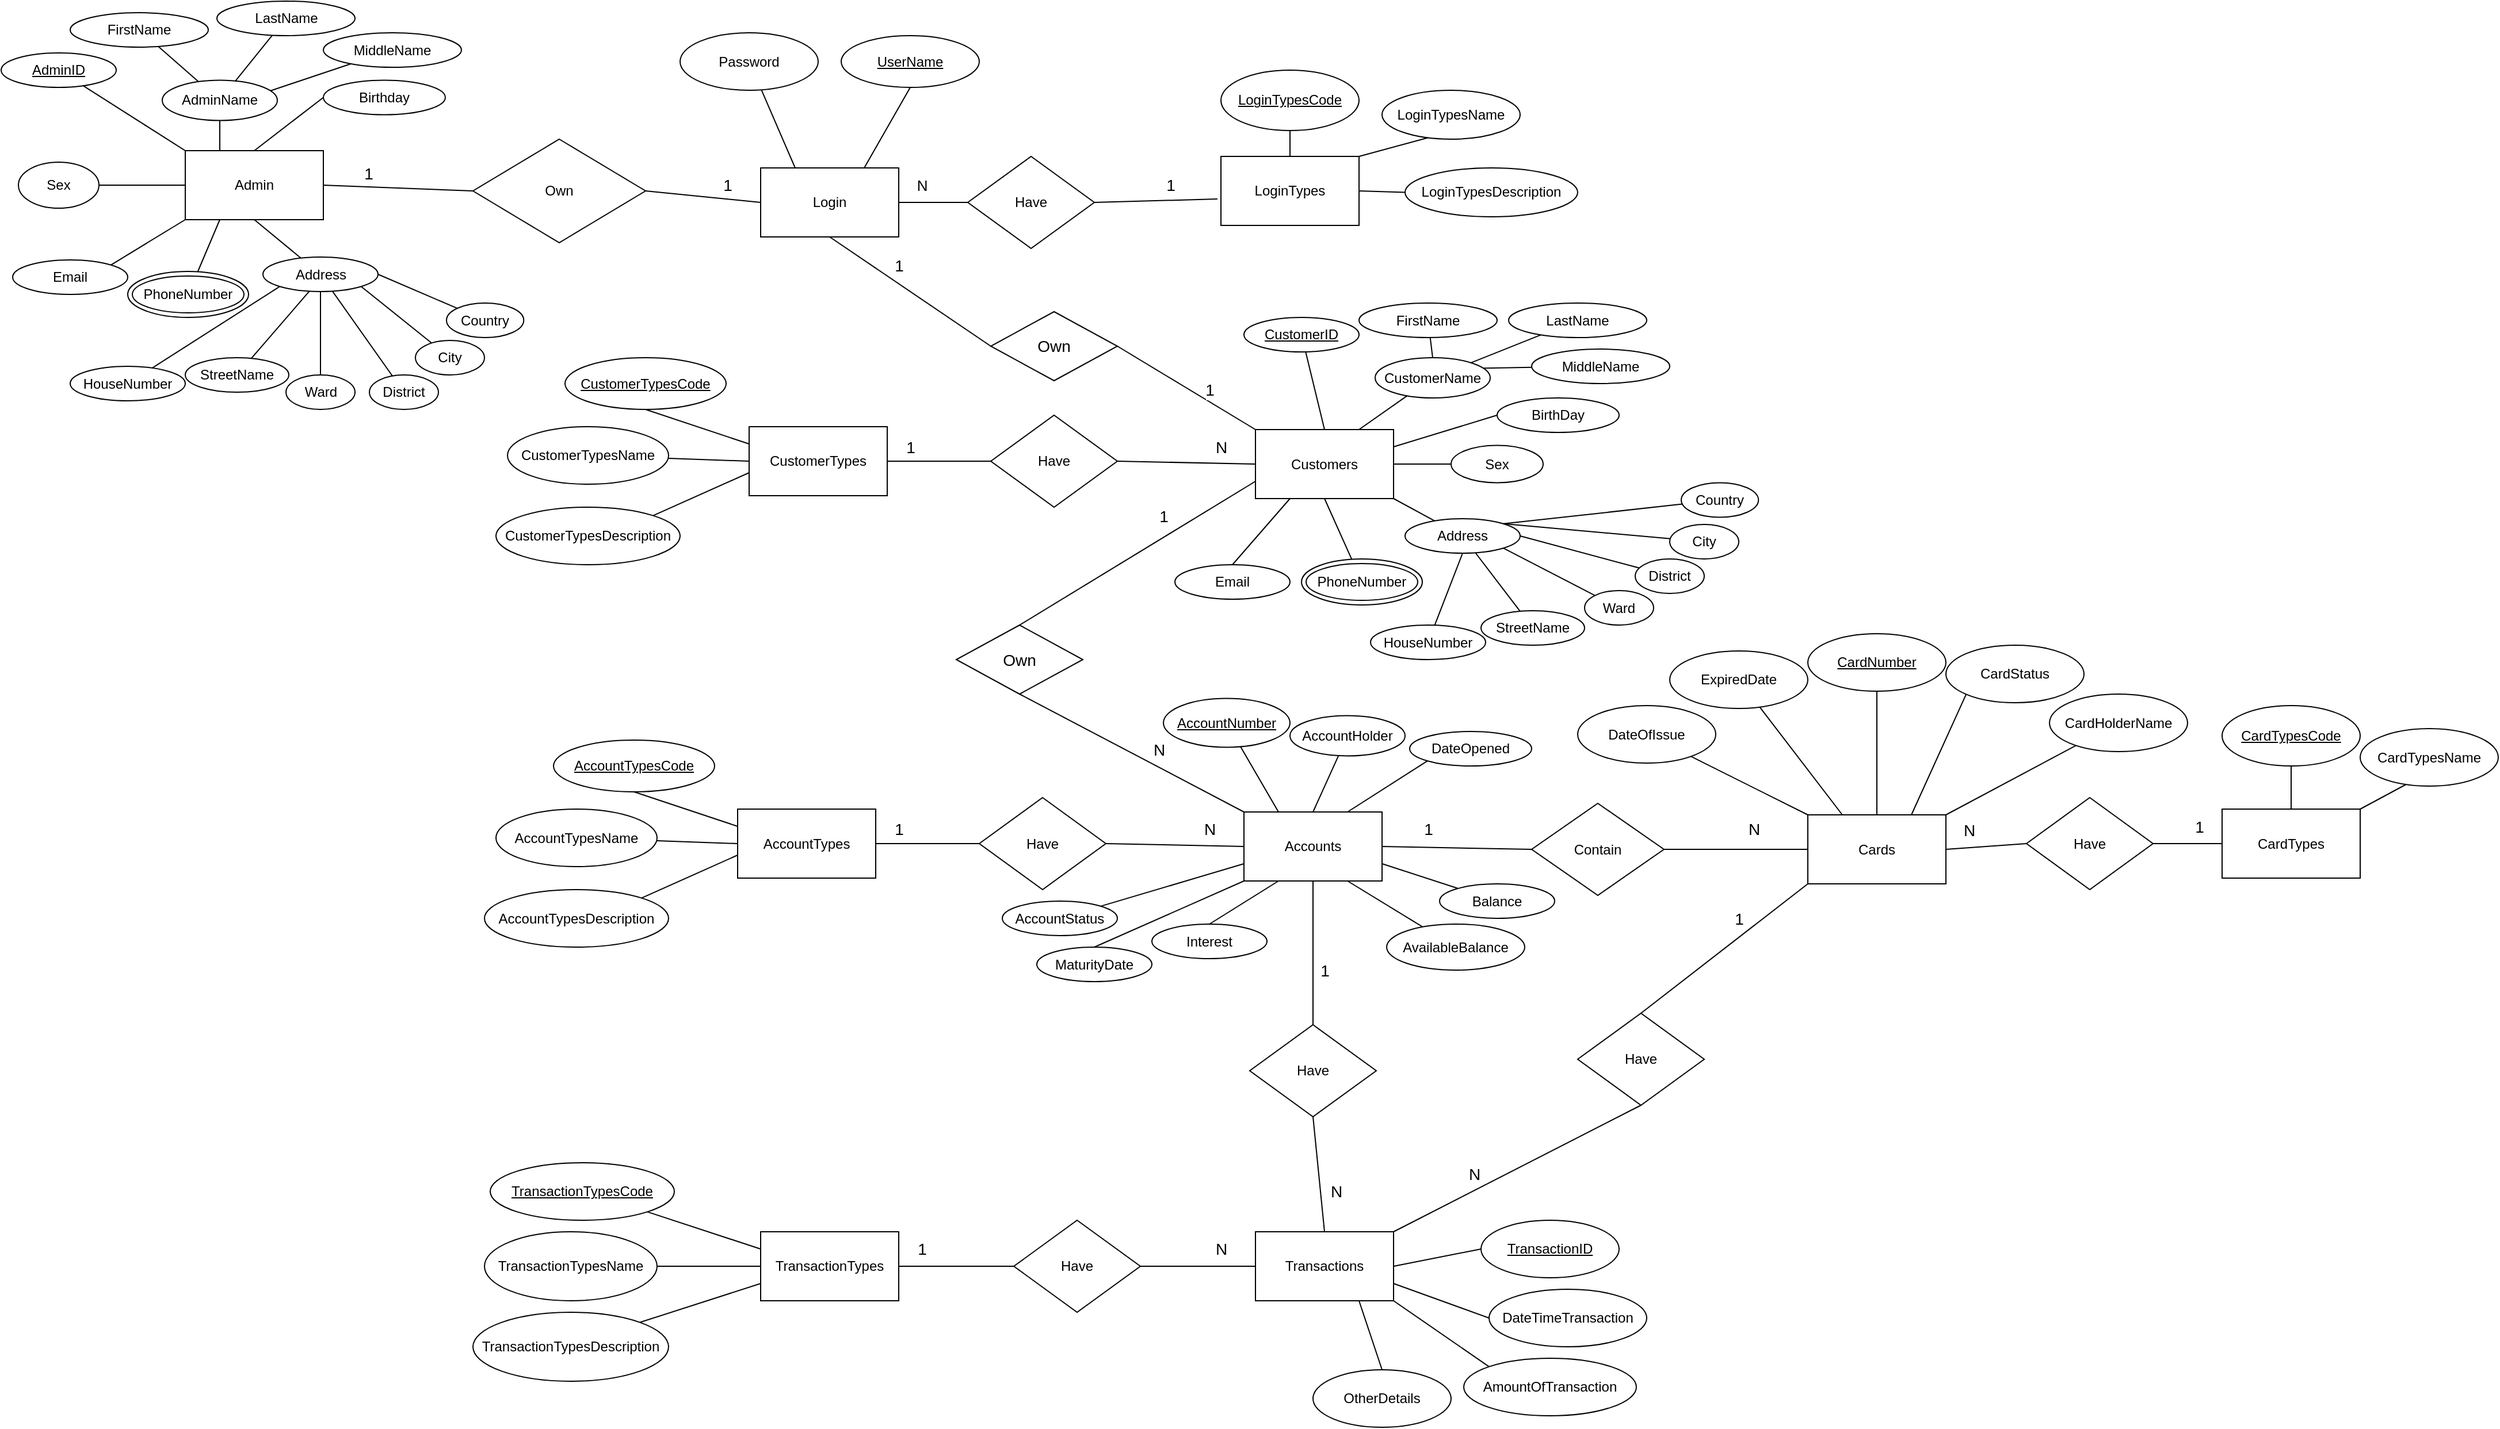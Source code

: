 <mxfile version="14.3.1" type="github" pages="2">
  <diagram id="8FJ0bB70btWS82wDkIWX" name="ERD">
    <mxGraphModel dx="1811" dy="456" grid="1" gridSize="10" guides="1" tooltips="1" connect="1" arrows="1" fold="1" page="1" pageScale="1" pageWidth="827" pageHeight="1169" math="0" shadow="0">
      <root>
        <mxCell id="0" />
        <mxCell id="1" parent="0" />
        <mxCell id="apnzIHP3aybxU7VDY7QM-1" value="Cards" style="rounded=0;whiteSpace=wrap;html=1;" parent="1" vertex="1">
          <mxGeometry x="770" y="937.5" width="120" height="60" as="geometry" />
        </mxCell>
        <mxCell id="apnzIHP3aybxU7VDY7QM-2" value="&lt;u&gt;CardNumber&lt;/u&gt;" style="ellipse;whiteSpace=wrap;html=1;" parent="1" vertex="1">
          <mxGeometry x="770" y="780" width="120" height="50" as="geometry" />
        </mxCell>
        <mxCell id="apnzIHP3aybxU7VDY7QM-6" value="" style="endArrow=none;html=1;entryX=0.5;entryY=1;entryDx=0;entryDy=0;exitX=0.5;exitY=0;exitDx=0;exitDy=0;" parent="1" source="apnzIHP3aybxU7VDY7QM-1" target="apnzIHP3aybxU7VDY7QM-2" edge="1">
          <mxGeometry width="50" height="50" relative="1" as="geometry">
            <mxPoint x="950" y="912.5" as="sourcePoint" />
            <mxPoint x="1000" y="862.5" as="targetPoint" />
          </mxGeometry>
        </mxCell>
        <mxCell id="apnzIHP3aybxU7VDY7QM-8" value="CardTypes" style="rounded=0;whiteSpace=wrap;html=1;" parent="1" vertex="1">
          <mxGeometry x="1130" y="932.5" width="120" height="60" as="geometry" />
        </mxCell>
        <mxCell id="apnzIHP3aybxU7VDY7QM-9" value="DateOfIssue" style="ellipse;whiteSpace=wrap;html=1;" parent="1" vertex="1">
          <mxGeometry x="570" y="842.5" width="120" height="50" as="geometry" />
        </mxCell>
        <mxCell id="apnzIHP3aybxU7VDY7QM-10" value="" style="endArrow=none;html=1;entryX=0;entryY=0;entryDx=0;entryDy=0;" parent="1" source="apnzIHP3aybxU7VDY7QM-9" target="apnzIHP3aybxU7VDY7QM-1" edge="1">
          <mxGeometry width="50" height="50" relative="1" as="geometry">
            <mxPoint x="950" y="1112.5" as="sourcePoint" />
            <mxPoint x="1000" y="1062.5" as="targetPoint" />
          </mxGeometry>
        </mxCell>
        <mxCell id="apnzIHP3aybxU7VDY7QM-11" value="ExpiredDate" style="ellipse;whiteSpace=wrap;html=1;" parent="1" vertex="1">
          <mxGeometry x="650" y="795" width="120" height="50" as="geometry" />
        </mxCell>
        <mxCell id="apnzIHP3aybxU7VDY7QM-12" value="" style="endArrow=none;html=1;entryX=0.25;entryY=0;entryDx=0;entryDy=0;" parent="1" source="apnzIHP3aybxU7VDY7QM-11" target="apnzIHP3aybxU7VDY7QM-1" edge="1">
          <mxGeometry width="50" height="50" relative="1" as="geometry">
            <mxPoint x="950" y="1112.5" as="sourcePoint" />
            <mxPoint x="1000" y="1062.5" as="targetPoint" />
          </mxGeometry>
        </mxCell>
        <mxCell id="apnzIHP3aybxU7VDY7QM-13" value="CardStatus" style="ellipse;whiteSpace=wrap;html=1;" parent="1" vertex="1">
          <mxGeometry x="890" y="790" width="120" height="50" as="geometry" />
        </mxCell>
        <mxCell id="apnzIHP3aybxU7VDY7QM-14" value="" style="endArrow=none;html=1;entryX=0.75;entryY=0;entryDx=0;entryDy=0;exitX=0;exitY=1;exitDx=0;exitDy=0;" parent="1" source="apnzIHP3aybxU7VDY7QM-13" target="apnzIHP3aybxU7VDY7QM-1" edge="1">
          <mxGeometry width="50" height="50" relative="1" as="geometry">
            <mxPoint x="950" y="1112.5" as="sourcePoint" />
            <mxPoint x="1000" y="1062.5" as="targetPoint" />
          </mxGeometry>
        </mxCell>
        <mxCell id="apnzIHP3aybxU7VDY7QM-15" value="CardTypesCode" style="ellipse;whiteSpace=wrap;html=1;fontStyle=4" parent="1" vertex="1">
          <mxGeometry x="1130" y="842.5" width="120" height="52.5" as="geometry" />
        </mxCell>
        <mxCell id="apnzIHP3aybxU7VDY7QM-16" value="CardTypesName" style="ellipse;whiteSpace=wrap;html=1;" parent="1" vertex="1">
          <mxGeometry x="1250" y="862.5" width="120" height="50" as="geometry" />
        </mxCell>
        <mxCell id="apnzIHP3aybxU7VDY7QM-17" value="" style="endArrow=none;html=1;exitX=0.5;exitY=0;exitDx=0;exitDy=0;" parent="1" source="apnzIHP3aybxU7VDY7QM-8" target="apnzIHP3aybxU7VDY7QM-15" edge="1">
          <mxGeometry width="50" height="50" relative="1" as="geometry">
            <mxPoint x="950" y="1112.5" as="sourcePoint" />
            <mxPoint x="1000" y="1062.5" as="targetPoint" />
          </mxGeometry>
        </mxCell>
        <mxCell id="apnzIHP3aybxU7VDY7QM-18" value="" style="endArrow=none;html=1;entryX=0.333;entryY=0.97;entryDx=0;entryDy=0;entryPerimeter=0;exitX=1;exitY=0;exitDx=0;exitDy=0;" parent="1" source="apnzIHP3aybxU7VDY7QM-8" target="apnzIHP3aybxU7VDY7QM-16" edge="1">
          <mxGeometry width="50" height="50" relative="1" as="geometry">
            <mxPoint x="1190" y="922.5" as="sourcePoint" />
            <mxPoint x="1000" y="1062.5" as="targetPoint" />
          </mxGeometry>
        </mxCell>
        <mxCell id="apnzIHP3aybxU7VDY7QM-21" value="Have" style="rhombus;whiteSpace=wrap;html=1;" parent="1" vertex="1">
          <mxGeometry x="960" y="922.5" width="110" height="80" as="geometry" />
        </mxCell>
        <mxCell id="apnzIHP3aybxU7VDY7QM-26" value="" style="endArrow=none;html=1;entryX=0;entryY=0.5;entryDx=0;entryDy=0;exitX=1;exitY=0.5;exitDx=0;exitDy=0;" parent="1" source="apnzIHP3aybxU7VDY7QM-21" target="apnzIHP3aybxU7VDY7QM-8" edge="1">
          <mxGeometry width="50" height="50" relative="1" as="geometry">
            <mxPoint x="950" y="1112.5" as="sourcePoint" />
            <mxPoint x="1000" y="1062.5" as="targetPoint" />
          </mxGeometry>
        </mxCell>
        <mxCell id="apnzIHP3aybxU7VDY7QM-32" value="1" style="edgeLabel;html=1;align=center;verticalAlign=middle;resizable=0;points=[];fontSize=14;" parent="apnzIHP3aybxU7VDY7QM-26" vertex="1" connectable="0">
          <mxGeometry x="0.525" relative="1" as="geometry">
            <mxPoint x="-6" y="-15" as="offset" />
          </mxGeometry>
        </mxCell>
        <mxCell id="apnzIHP3aybxU7VDY7QM-27" value="" style="endArrow=none;html=1;entryX=0;entryY=0.5;entryDx=0;entryDy=0;exitX=1;exitY=0.5;exitDx=0;exitDy=0;" parent="1" source="apnzIHP3aybxU7VDY7QM-1" target="apnzIHP3aybxU7VDY7QM-21" edge="1">
          <mxGeometry width="50" height="50" relative="1" as="geometry">
            <mxPoint x="950" y="1112.5" as="sourcePoint" />
            <mxPoint x="1000" y="1062.5" as="targetPoint" />
          </mxGeometry>
        </mxCell>
        <mxCell id="apnzIHP3aybxU7VDY7QM-31" value="N" style="edgeLabel;html=1;align=center;verticalAlign=middle;resizable=0;points=[];fontSize=14;" parent="apnzIHP3aybxU7VDY7QM-27" vertex="1" connectable="0">
          <mxGeometry x="-0.433" relative="1" as="geometry">
            <mxPoint y="-15" as="offset" />
          </mxGeometry>
        </mxCell>
        <mxCell id="dMuL6GvIcCYB4R016qpu-1" value="Login" style="rounded=0;whiteSpace=wrap;html=1;" parent="1" vertex="1">
          <mxGeometry x="-140" y="375" width="120" height="60" as="geometry" />
        </mxCell>
        <mxCell id="dMuL6GvIcCYB4R016qpu-3" value="&lt;u&gt;UserName&lt;/u&gt;" style="ellipse;whiteSpace=wrap;html=1;" parent="1" vertex="1">
          <mxGeometry x="-70" y="260" width="120" height="45" as="geometry" />
        </mxCell>
        <mxCell id="dMuL6GvIcCYB4R016qpu-5" value="" style="endArrow=none;html=1;entryX=0.5;entryY=1;entryDx=0;entryDy=0;exitX=0.75;exitY=0;exitDx=0;exitDy=0;" parent="1" source="dMuL6GvIcCYB4R016qpu-1" target="dMuL6GvIcCYB4R016qpu-3" edge="1">
          <mxGeometry width="50" height="50" relative="1" as="geometry">
            <mxPoint x="80" y="405" as="sourcePoint" />
            <mxPoint x="130" y="355" as="targetPoint" />
          </mxGeometry>
        </mxCell>
        <mxCell id="dMuL6GvIcCYB4R016qpu-6" value="Password" style="ellipse;whiteSpace=wrap;html=1;" parent="1" vertex="1">
          <mxGeometry x="-210" y="257.5" width="120" height="50" as="geometry" />
        </mxCell>
        <mxCell id="dMuL6GvIcCYB4R016qpu-7" value="" style="endArrow=none;html=1;entryX=0.25;entryY=0;entryDx=0;entryDy=0;" parent="1" source="dMuL6GvIcCYB4R016qpu-6" target="dMuL6GvIcCYB4R016qpu-1" edge="1">
          <mxGeometry width="50" height="50" relative="1" as="geometry">
            <mxPoint x="80" y="605" as="sourcePoint" />
            <mxPoint x="130" y="555" as="targetPoint" />
          </mxGeometry>
        </mxCell>
        <mxCell id="dMuL6GvIcCYB4R016qpu-19" value="LoginTypes" style="rounded=0;whiteSpace=wrap;html=1;" parent="1" vertex="1">
          <mxGeometry x="260" y="365" width="120" height="60" as="geometry" />
        </mxCell>
        <mxCell id="dMuL6GvIcCYB4R016qpu-20" value="LoginTypesCode" style="ellipse;whiteSpace=wrap;html=1;fontStyle=4" parent="1" vertex="1">
          <mxGeometry x="260" y="290" width="120" height="52.5" as="geometry" />
        </mxCell>
        <mxCell id="dMuL6GvIcCYB4R016qpu-21" value="LoginTypesName" style="ellipse;whiteSpace=wrap;html=1;" parent="1" vertex="1">
          <mxGeometry x="400" y="307.5" width="120" height="42.5" as="geometry" />
        </mxCell>
        <mxCell id="dMuL6GvIcCYB4R016qpu-22" value="" style="endArrow=none;html=1;exitX=0.5;exitY=0;exitDx=0;exitDy=0;" parent="1" source="dMuL6GvIcCYB4R016qpu-19" target="dMuL6GvIcCYB4R016qpu-20" edge="1">
          <mxGeometry width="50" height="50" relative="1" as="geometry">
            <mxPoint x="80" y="560" as="sourcePoint" />
            <mxPoint x="130" y="510" as="targetPoint" />
          </mxGeometry>
        </mxCell>
        <mxCell id="dMuL6GvIcCYB4R016qpu-23" value="" style="endArrow=none;html=1;entryX=0.333;entryY=0.97;entryDx=0;entryDy=0;entryPerimeter=0;exitX=1;exitY=0;exitDx=0;exitDy=0;" parent="1" source="dMuL6GvIcCYB4R016qpu-19" target="dMuL6GvIcCYB4R016qpu-21" edge="1">
          <mxGeometry width="50" height="50" relative="1" as="geometry">
            <mxPoint x="320" y="370" as="sourcePoint" />
            <mxPoint x="130" y="510" as="targetPoint" />
          </mxGeometry>
        </mxCell>
        <mxCell id="dMuL6GvIcCYB4R016qpu-26" value="Have" style="rhombus;whiteSpace=wrap;html=1;" parent="1" vertex="1">
          <mxGeometry x="40" y="365" width="110" height="80" as="geometry" />
        </mxCell>
        <mxCell id="dMuL6GvIcCYB4R016qpu-29" value="" style="endArrow=none;html=1;entryX=-0.025;entryY=0.617;entryDx=0;entryDy=0;entryPerimeter=0;exitX=1;exitY=0.5;exitDx=0;exitDy=0;" parent="1" source="dMuL6GvIcCYB4R016qpu-26" target="dMuL6GvIcCYB4R016qpu-19" edge="1">
          <mxGeometry width="50" height="50" relative="1" as="geometry">
            <mxPoint x="120" y="345" as="sourcePoint" />
            <mxPoint x="170" y="295" as="targetPoint" />
          </mxGeometry>
        </mxCell>
        <mxCell id="dMuL6GvIcCYB4R016qpu-31" value="1" style="edgeLabel;html=1;align=center;verticalAlign=middle;resizable=0;points=[];fontSize=14;" parent="dMuL6GvIcCYB4R016qpu-29" vertex="1" connectable="0">
          <mxGeometry x="0.198" y="-1" relative="1" as="geometry">
            <mxPoint x="2.22" y="-14.22" as="offset" />
          </mxGeometry>
        </mxCell>
        <mxCell id="dMuL6GvIcCYB4R016qpu-30" value="" style="endArrow=none;html=1;exitX=1;exitY=0.5;exitDx=0;exitDy=0;entryX=0;entryY=0.5;entryDx=0;entryDy=0;" parent="1" source="dMuL6GvIcCYB4R016qpu-1" target="dMuL6GvIcCYB4R016qpu-26" edge="1">
          <mxGeometry width="50" height="50" relative="1" as="geometry">
            <mxPoint x="120" y="345" as="sourcePoint" />
            <mxPoint x="170" y="295" as="targetPoint" />
          </mxGeometry>
        </mxCell>
        <mxCell id="dMuL6GvIcCYB4R016qpu-33" value="N" style="edgeLabel;html=1;align=center;verticalAlign=middle;resizable=0;points=[];fontSize=13;" parent="dMuL6GvIcCYB4R016qpu-30" vertex="1" connectable="0">
          <mxGeometry x="-0.8" y="1" relative="1" as="geometry">
            <mxPoint x="14" y="-14" as="offset" />
          </mxGeometry>
        </mxCell>
        <mxCell id="WC9qsW2L4V1m9QsFSfCn-1" value="Admin" style="rounded=0;whiteSpace=wrap;html=1;" parent="1" vertex="1">
          <mxGeometry x="-640" y="360" width="120" height="60" as="geometry" />
        </mxCell>
        <mxCell id="WC9qsW2L4V1m9QsFSfCn-2" value="AdminID" style="ellipse;whiteSpace=wrap;html=1;fontStyle=4" parent="1" vertex="1">
          <mxGeometry x="-800" y="275" width="100" height="30" as="geometry" />
        </mxCell>
        <mxCell id="WC9qsW2L4V1m9QsFSfCn-3" value="AdminName" style="ellipse;whiteSpace=wrap;html=1;" parent="1" vertex="1">
          <mxGeometry x="-660" y="298.75" width="100" height="35" as="geometry" />
        </mxCell>
        <mxCell id="WC9qsW2L4V1m9QsFSfCn-4" value="Birthday" style="ellipse;whiteSpace=wrap;html=1;" parent="1" vertex="1">
          <mxGeometry x="-520" y="298.75" width="106" height="30" as="geometry" />
        </mxCell>
        <mxCell id="WC9qsW2L4V1m9QsFSfCn-5" value="Address" style="ellipse;whiteSpace=wrap;html=1;" parent="1" vertex="1">
          <mxGeometry x="-572.5" y="452.5" width="100" height="30" as="geometry" />
        </mxCell>
        <mxCell id="WC9qsW2L4V1m9QsFSfCn-8" value="" style="endArrow=none;html=1;exitX=0;exitY=0;exitDx=0;exitDy=0;" parent="1" source="WC9qsW2L4V1m9QsFSfCn-1" target="WC9qsW2L4V1m9QsFSfCn-2" edge="1">
          <mxGeometry width="50" height="50" relative="1" as="geometry">
            <mxPoint x="-510" y="400" as="sourcePoint" />
            <mxPoint x="-460" y="350" as="targetPoint" />
          </mxGeometry>
        </mxCell>
        <mxCell id="WC9qsW2L4V1m9QsFSfCn-9" value="" style="endArrow=none;html=1;exitX=0.25;exitY=0;exitDx=0;exitDy=0;" parent="1" source="WC9qsW2L4V1m9QsFSfCn-1" target="WC9qsW2L4V1m9QsFSfCn-3" edge="1">
          <mxGeometry width="50" height="50" relative="1" as="geometry">
            <mxPoint x="-510" y="400" as="sourcePoint" />
            <mxPoint x="-460" y="350" as="targetPoint" />
          </mxGeometry>
        </mxCell>
        <mxCell id="WC9qsW2L4V1m9QsFSfCn-10" value="" style="endArrow=none;html=1;entryX=0;entryY=0.5;entryDx=0;entryDy=0;exitX=0.5;exitY=0;exitDx=0;exitDy=0;" parent="1" source="WC9qsW2L4V1m9QsFSfCn-1" target="WC9qsW2L4V1m9QsFSfCn-4" edge="1">
          <mxGeometry width="50" height="50" relative="1" as="geometry">
            <mxPoint x="-500" y="410" as="sourcePoint" />
            <mxPoint x="-456.453" y="403.468" as="targetPoint" />
          </mxGeometry>
        </mxCell>
        <mxCell id="WC9qsW2L4V1m9QsFSfCn-11" value="" style="endArrow=none;html=1;exitX=0.5;exitY=1;exitDx=0;exitDy=0;" parent="1" source="WC9qsW2L4V1m9QsFSfCn-1" target="WC9qsW2L4V1m9QsFSfCn-5" edge="1">
          <mxGeometry width="50" height="50" relative="1" as="geometry">
            <mxPoint x="-510" y="400" as="sourcePoint" />
            <mxPoint x="-460" y="350" as="targetPoint" />
          </mxGeometry>
        </mxCell>
        <mxCell id="WC9qsW2L4V1m9QsFSfCn-12" value="" style="endArrow=none;html=1;entryX=0.25;entryY=1;entryDx=0;entryDy=0;" parent="1" source="WC9qsW2L4V1m9QsFSfCn-23" target="WC9qsW2L4V1m9QsFSfCn-1" edge="1">
          <mxGeometry width="50" height="50" relative="1" as="geometry">
            <mxPoint x="-581.012" y="460.282" as="sourcePoint" />
            <mxPoint x="-460" y="350" as="targetPoint" />
          </mxGeometry>
        </mxCell>
        <mxCell id="WC9qsW2L4V1m9QsFSfCn-23" value="PhoneNumber" style="ellipse;shape=doubleEllipse;whiteSpace=wrap;html=1;shadow=0;sketch=0;strokeWidth=1;align=center;" parent="1" vertex="1">
          <mxGeometry x="-690" y="465" width="105" height="40" as="geometry" />
        </mxCell>
        <mxCell id="WC9qsW2L4V1m9QsFSfCn-25" value="FirstName" style="ellipse;whiteSpace=wrap;html=1;" parent="1" vertex="1">
          <mxGeometry x="-740" y="240" width="120" height="30" as="geometry" />
        </mxCell>
        <mxCell id="WC9qsW2L4V1m9QsFSfCn-26" value="LastName" style="ellipse;whiteSpace=wrap;html=1;" parent="1" vertex="1">
          <mxGeometry x="-612.5" y="230" width="120" height="30" as="geometry" />
        </mxCell>
        <mxCell id="WC9qsW2L4V1m9QsFSfCn-27" value="MiddleName" style="ellipse;whiteSpace=wrap;html=1;" parent="1" vertex="1">
          <mxGeometry x="-520" y="257.5" width="120" height="30" as="geometry" />
        </mxCell>
        <mxCell id="WC9qsW2L4V1m9QsFSfCn-28" value="" style="endArrow=none;html=1;exitX=0.942;exitY=0.26;exitDx=0;exitDy=0;exitPerimeter=0;" parent="1" source="WC9qsW2L4V1m9QsFSfCn-3" target="WC9qsW2L4V1m9QsFSfCn-27" edge="1">
          <mxGeometry width="50" height="50" relative="1" as="geometry">
            <mxPoint x="-330" y="415" as="sourcePoint" />
            <mxPoint x="-280" y="365" as="targetPoint" />
          </mxGeometry>
        </mxCell>
        <mxCell id="WC9qsW2L4V1m9QsFSfCn-29" value="" style="endArrow=none;html=1;" parent="1" source="WC9qsW2L4V1m9QsFSfCn-3" target="WC9qsW2L4V1m9QsFSfCn-26" edge="1">
          <mxGeometry width="50" height="50" relative="1" as="geometry">
            <mxPoint x="-550" y="276.45" as="sourcePoint" />
            <mxPoint x="-492.925" y="274.999" as="targetPoint" />
          </mxGeometry>
        </mxCell>
        <mxCell id="WC9qsW2L4V1m9QsFSfCn-30" value="" style="endArrow=none;html=1;" parent="1" source="WC9qsW2L4V1m9QsFSfCn-3" target="WC9qsW2L4V1m9QsFSfCn-25" edge="1">
          <mxGeometry width="50" height="50" relative="1" as="geometry">
            <mxPoint x="-598.54" y="290.73" as="sourcePoint" />
            <mxPoint x="-541.465" y="289.279" as="targetPoint" />
          </mxGeometry>
        </mxCell>
        <mxCell id="WC9qsW2L4V1m9QsFSfCn-31" value="HouseNumber" style="ellipse;whiteSpace=wrap;html=1;" parent="1" vertex="1">
          <mxGeometry x="-740" y="547.5" width="100" height="30" as="geometry" />
        </mxCell>
        <mxCell id="WC9qsW2L4V1m9QsFSfCn-32" value="StreetName" style="ellipse;whiteSpace=wrap;html=1;" parent="1" vertex="1">
          <mxGeometry x="-640" y="540" width="90" height="30" as="geometry" />
        </mxCell>
        <mxCell id="WC9qsW2L4V1m9QsFSfCn-33" value="Ward" style="ellipse;whiteSpace=wrap;html=1;" parent="1" vertex="1">
          <mxGeometry x="-552.5" y="555" width="60" height="30" as="geometry" />
        </mxCell>
        <mxCell id="WC9qsW2L4V1m9QsFSfCn-34" value="District" style="ellipse;whiteSpace=wrap;html=1;" parent="1" vertex="1">
          <mxGeometry x="-480" y="555" width="60" height="30" as="geometry" />
        </mxCell>
        <mxCell id="WC9qsW2L4V1m9QsFSfCn-36" value="" style="endArrow=none;html=1;entryX=0;entryY=1;entryDx=0;entryDy=0;" parent="1" source="WC9qsW2L4V1m9QsFSfCn-31" target="WC9qsW2L4V1m9QsFSfCn-5" edge="1">
          <mxGeometry width="50" height="50" relative="1" as="geometry">
            <mxPoint x="-602.5" y="442.5" as="sourcePoint" />
            <mxPoint x="-539.333" y="495.139" as="targetPoint" />
          </mxGeometry>
        </mxCell>
        <mxCell id="WC9qsW2L4V1m9QsFSfCn-37" value="" style="endArrow=none;html=1;exitX=0.405;exitY=0.983;exitDx=0;exitDy=0;exitPerimeter=0;" parent="1" source="WC9qsW2L4V1m9QsFSfCn-5" target="WC9qsW2L4V1m9QsFSfCn-32" edge="1">
          <mxGeometry width="50" height="50" relative="1" as="geometry">
            <mxPoint x="-532.5" y="532.5" as="sourcePoint" />
            <mxPoint x="-529.333" y="505.139" as="targetPoint" />
          </mxGeometry>
        </mxCell>
        <mxCell id="WC9qsW2L4V1m9QsFSfCn-38" value="" style="endArrow=none;html=1;exitX=0.5;exitY=1;exitDx=0;exitDy=0;" parent="1" source="WC9qsW2L4V1m9QsFSfCn-5" target="WC9qsW2L4V1m9QsFSfCn-33" edge="1">
          <mxGeometry width="50" height="50" relative="1" as="geometry">
            <mxPoint x="-582.5" y="462.5" as="sourcePoint" />
            <mxPoint x="-519.333" y="515.139" as="targetPoint" />
          </mxGeometry>
        </mxCell>
        <mxCell id="WC9qsW2L4V1m9QsFSfCn-39" value="" style="endArrow=none;html=1;" parent="1" source="WC9qsW2L4V1m9QsFSfCn-34" target="WC9qsW2L4V1m9QsFSfCn-5" edge="1">
          <mxGeometry width="50" height="50" relative="1" as="geometry">
            <mxPoint x="-572.5" y="472.5" as="sourcePoint" />
            <mxPoint x="-509.333" y="525.139" as="targetPoint" />
          </mxGeometry>
        </mxCell>
        <mxCell id="WC9qsW2L4V1m9QsFSfCn-40" value="City" style="ellipse;whiteSpace=wrap;html=1;" parent="1" vertex="1">
          <mxGeometry x="-440" y="525" width="60" height="30" as="geometry" />
        </mxCell>
        <mxCell id="WC9qsW2L4V1m9QsFSfCn-41" value="" style="endArrow=none;html=1;entryX=1;entryY=1;entryDx=0;entryDy=0;" parent="1" source="WC9qsW2L4V1m9QsFSfCn-40" target="WC9qsW2L4V1m9QsFSfCn-5" edge="1">
          <mxGeometry width="50" height="50" relative="1" as="geometry">
            <mxPoint x="-294.595" y="555.097" as="sourcePoint" />
            <mxPoint x="-452.5" y="517.5" as="targetPoint" />
          </mxGeometry>
        </mxCell>
        <mxCell id="WC9qsW2L4V1m9QsFSfCn-42" value="CustomerTypes" style="rounded=0;whiteSpace=wrap;html=1;" parent="1" vertex="1">
          <mxGeometry x="-150" y="600" width="120" height="60" as="geometry" />
        </mxCell>
        <mxCell id="WC9qsW2L4V1m9QsFSfCn-43" value="&lt;u&gt;CustomerTypesCode&lt;/u&gt;" style="ellipse;whiteSpace=wrap;html=1;" parent="1" vertex="1">
          <mxGeometry x="-310" y="540" width="140" height="45" as="geometry" />
        </mxCell>
        <mxCell id="WC9qsW2L4V1m9QsFSfCn-44" value="" style="endArrow=none;html=1;entryX=0.5;entryY=1;entryDx=0;entryDy=0;exitX=0;exitY=0.25;exitDx=0;exitDy=0;" parent="1" source="WC9qsW2L4V1m9QsFSfCn-42" target="WC9qsW2L4V1m9QsFSfCn-43" edge="1">
          <mxGeometry width="50" height="50" relative="1" as="geometry">
            <mxPoint x="80" y="633.75" as="sourcePoint" />
            <mxPoint x="130" y="583.75" as="targetPoint" />
          </mxGeometry>
        </mxCell>
        <mxCell id="WC9qsW2L4V1m9QsFSfCn-45" value="CustomerTypesName" style="ellipse;whiteSpace=wrap;html=1;" parent="1" vertex="1">
          <mxGeometry x="-360" y="600" width="140" height="50" as="geometry" />
        </mxCell>
        <mxCell id="WC9qsW2L4V1m9QsFSfCn-46" value="" style="endArrow=none;html=1;entryX=0;entryY=0.5;entryDx=0;entryDy=0;" parent="1" source="WC9qsW2L4V1m9QsFSfCn-45" target="WC9qsW2L4V1m9QsFSfCn-42" edge="1">
          <mxGeometry width="50" height="50" relative="1" as="geometry">
            <mxPoint x="80" y="833.75" as="sourcePoint" />
            <mxPoint x="130" y="783.75" as="targetPoint" />
          </mxGeometry>
        </mxCell>
        <mxCell id="WC9qsW2L4V1m9QsFSfCn-47" value="CustomerTypesDescription" style="ellipse;whiteSpace=wrap;html=1;" parent="1" vertex="1">
          <mxGeometry x="-370" y="670" width="160" height="50" as="geometry" />
        </mxCell>
        <mxCell id="WC9qsW2L4V1m9QsFSfCn-48" value="" style="endArrow=none;html=1;exitX=1;exitY=0;exitDx=0;exitDy=0;" parent="1" source="WC9qsW2L4V1m9QsFSfCn-47" edge="1">
          <mxGeometry width="50" height="50" relative="1" as="geometry">
            <mxPoint x="-222.593" y="648.259" as="sourcePoint" />
            <mxPoint x="-150" y="640" as="targetPoint" />
          </mxGeometry>
        </mxCell>
        <mxCell id="WC9qsW2L4V1m9QsFSfCn-49" value="LoginTypesDescription" style="ellipse;whiteSpace=wrap;html=1;" parent="1" vertex="1">
          <mxGeometry x="420" y="375" width="150" height="42.5" as="geometry" />
        </mxCell>
        <mxCell id="WC9qsW2L4V1m9QsFSfCn-50" value="" style="endArrow=none;html=1;exitX=1;exitY=0.5;exitDx=0;exitDy=0;entryX=0;entryY=0.5;entryDx=0;entryDy=0;" parent="1" source="dMuL6GvIcCYB4R016qpu-19" target="WC9qsW2L4V1m9QsFSfCn-49" edge="1">
          <mxGeometry width="50" height="50" relative="1" as="geometry">
            <mxPoint x="390" y="375" as="sourcePoint" />
            <mxPoint x="410" y="404" as="targetPoint" />
          </mxGeometry>
        </mxCell>
        <mxCell id="WC9qsW2L4V1m9QsFSfCn-51" value="Email" style="ellipse;whiteSpace=wrap;html=1;" parent="1" vertex="1">
          <mxGeometry x="-790" y="455" width="100" height="30" as="geometry" />
        </mxCell>
        <mxCell id="WC9qsW2L4V1m9QsFSfCn-52" value="" style="endArrow=none;html=1;exitX=1;exitY=0;exitDx=0;exitDy=0;entryX=0;entryY=1;entryDx=0;entryDy=0;" parent="1" source="WC9qsW2L4V1m9QsFSfCn-51" target="WC9qsW2L4V1m9QsFSfCn-1" edge="1">
          <mxGeometry width="50" height="50" relative="1" as="geometry">
            <mxPoint x="-700" y="380" as="sourcePoint" />
            <mxPoint x="-650" y="330" as="targetPoint" />
          </mxGeometry>
        </mxCell>
        <mxCell id="WC9qsW2L4V1m9QsFSfCn-53" value="Customers" style="rounded=0;whiteSpace=wrap;html=1;" parent="1" vertex="1">
          <mxGeometry x="290" y="602.5" width="120" height="60" as="geometry" />
        </mxCell>
        <mxCell id="WC9qsW2L4V1m9QsFSfCn-54" value="CustomerID" style="ellipse;whiteSpace=wrap;html=1;fontStyle=4" parent="1" vertex="1">
          <mxGeometry x="280" y="505" width="100" height="30" as="geometry" />
        </mxCell>
        <mxCell id="WC9qsW2L4V1m9QsFSfCn-55" value="CustomerName" style="ellipse;whiteSpace=wrap;html=1;" parent="1" vertex="1">
          <mxGeometry x="394" y="540" width="100" height="35" as="geometry" />
        </mxCell>
        <mxCell id="WC9qsW2L4V1m9QsFSfCn-56" value="BirthDay" style="ellipse;whiteSpace=wrap;html=1;" parent="1" vertex="1">
          <mxGeometry x="500" y="575" width="106" height="30" as="geometry" />
        </mxCell>
        <mxCell id="WC9qsW2L4V1m9QsFSfCn-57" value="Address" style="ellipse;whiteSpace=wrap;html=1;" parent="1" vertex="1">
          <mxGeometry x="420" y="680" width="100" height="30" as="geometry" />
        </mxCell>
        <mxCell id="WC9qsW2L4V1m9QsFSfCn-58" value="" style="endArrow=none;html=1;exitX=0.5;exitY=0;exitDx=0;exitDy=0;" parent="1" source="WC9qsW2L4V1m9QsFSfCn-53" target="WC9qsW2L4V1m9QsFSfCn-54" edge="1">
          <mxGeometry width="50" height="50" relative="1" as="geometry">
            <mxPoint x="420" y="637.5" as="sourcePoint" />
            <mxPoint x="470" y="587.5" as="targetPoint" />
          </mxGeometry>
        </mxCell>
        <mxCell id="WC9qsW2L4V1m9QsFSfCn-59" value="" style="endArrow=none;html=1;exitX=0.75;exitY=0;exitDx=0;exitDy=0;" parent="1" source="WC9qsW2L4V1m9QsFSfCn-53" target="WC9qsW2L4V1m9QsFSfCn-55" edge="1">
          <mxGeometry width="50" height="50" relative="1" as="geometry">
            <mxPoint x="420" y="637.5" as="sourcePoint" />
            <mxPoint x="470" y="587.5" as="targetPoint" />
          </mxGeometry>
        </mxCell>
        <mxCell id="WC9qsW2L4V1m9QsFSfCn-60" value="" style="endArrow=none;html=1;entryX=0;entryY=0.5;entryDx=0;entryDy=0;exitX=1;exitY=0.25;exitDx=0;exitDy=0;" parent="1" source="WC9qsW2L4V1m9QsFSfCn-53" target="WC9qsW2L4V1m9QsFSfCn-56" edge="1">
          <mxGeometry width="50" height="50" relative="1" as="geometry">
            <mxPoint x="430" y="647.5" as="sourcePoint" />
            <mxPoint x="473.547" y="640.968" as="targetPoint" />
          </mxGeometry>
        </mxCell>
        <mxCell id="WC9qsW2L4V1m9QsFSfCn-61" value="" style="endArrow=none;html=1;exitX=1;exitY=1;exitDx=0;exitDy=0;" parent="1" source="WC9qsW2L4V1m9QsFSfCn-53" target="WC9qsW2L4V1m9QsFSfCn-57" edge="1">
          <mxGeometry width="50" height="50" relative="1" as="geometry">
            <mxPoint x="420" y="637.5" as="sourcePoint" />
            <mxPoint x="470" y="587.5" as="targetPoint" />
          </mxGeometry>
        </mxCell>
        <mxCell id="WC9qsW2L4V1m9QsFSfCn-62" value="" style="endArrow=none;html=1;entryX=0.5;entryY=1;entryDx=0;entryDy=0;" parent="1" source="WC9qsW2L4V1m9QsFSfCn-63" target="WC9qsW2L4V1m9QsFSfCn-53" edge="1">
          <mxGeometry width="50" height="50" relative="1" as="geometry">
            <mxPoint x="348.988" y="697.782" as="sourcePoint" />
            <mxPoint x="470" y="587.5" as="targetPoint" />
          </mxGeometry>
        </mxCell>
        <mxCell id="WC9qsW2L4V1m9QsFSfCn-63" value="PhoneNumber" style="ellipse;shape=doubleEllipse;whiteSpace=wrap;html=1;shadow=0;sketch=0;strokeWidth=1;align=center;" parent="1" vertex="1">
          <mxGeometry x="330" y="715" width="105" height="40" as="geometry" />
        </mxCell>
        <mxCell id="WC9qsW2L4V1m9QsFSfCn-64" value="FirstName" style="ellipse;whiteSpace=wrap;html=1;" parent="1" vertex="1">
          <mxGeometry x="380" y="492.5" width="120" height="30" as="geometry" />
        </mxCell>
        <mxCell id="WC9qsW2L4V1m9QsFSfCn-65" value="LastName" style="ellipse;whiteSpace=wrap;html=1;" parent="1" vertex="1">
          <mxGeometry x="510" y="492.5" width="120" height="30" as="geometry" />
        </mxCell>
        <mxCell id="WC9qsW2L4V1m9QsFSfCn-66" value="MiddleName" style="ellipse;whiteSpace=wrap;html=1;" parent="1" vertex="1">
          <mxGeometry x="530" y="532.5" width="120" height="30" as="geometry" />
        </mxCell>
        <mxCell id="WC9qsW2L4V1m9QsFSfCn-67" value="" style="endArrow=none;html=1;exitX=0.942;exitY=0.26;exitDx=0;exitDy=0;exitPerimeter=0;" parent="1" source="WC9qsW2L4V1m9QsFSfCn-55" target="WC9qsW2L4V1m9QsFSfCn-66" edge="1">
          <mxGeometry width="50" height="50" relative="1" as="geometry">
            <mxPoint x="720" y="662.5" as="sourcePoint" />
            <mxPoint x="770" y="612.5" as="targetPoint" />
          </mxGeometry>
        </mxCell>
        <mxCell id="WC9qsW2L4V1m9QsFSfCn-68" value="" style="endArrow=none;html=1;" parent="1" source="WC9qsW2L4V1m9QsFSfCn-55" target="WC9qsW2L4V1m9QsFSfCn-65" edge="1">
          <mxGeometry width="50" height="50" relative="1" as="geometry">
            <mxPoint x="500" y="523.95" as="sourcePoint" />
            <mxPoint x="557.075" y="522.499" as="targetPoint" />
          </mxGeometry>
        </mxCell>
        <mxCell id="WC9qsW2L4V1m9QsFSfCn-69" value="" style="endArrow=none;html=1;exitX=0.5;exitY=0;exitDx=0;exitDy=0;" parent="1" source="WC9qsW2L4V1m9QsFSfCn-55" target="WC9qsW2L4V1m9QsFSfCn-64" edge="1">
          <mxGeometry width="50" height="50" relative="1" as="geometry">
            <mxPoint x="451.46" y="538.23" as="sourcePoint" />
            <mxPoint x="508.535" y="536.779" as="targetPoint" />
          </mxGeometry>
        </mxCell>
        <mxCell id="WC9qsW2L4V1m9QsFSfCn-70" value="HouseNumber" style="ellipse;whiteSpace=wrap;html=1;" parent="1" vertex="1">
          <mxGeometry x="390" y="772.5" width="100" height="30" as="geometry" />
        </mxCell>
        <mxCell id="WC9qsW2L4V1m9QsFSfCn-71" value="StreetName" style="ellipse;whiteSpace=wrap;html=1;" parent="1" vertex="1">
          <mxGeometry x="486" y="760" width="90" height="30" as="geometry" />
        </mxCell>
        <mxCell id="WC9qsW2L4V1m9QsFSfCn-72" value="Ward" style="ellipse;whiteSpace=wrap;html=1;" parent="1" vertex="1">
          <mxGeometry x="576" y="742.5" width="60" height="30" as="geometry" />
        </mxCell>
        <mxCell id="WC9qsW2L4V1m9QsFSfCn-73" value="District" style="ellipse;whiteSpace=wrap;html=1;" parent="1" vertex="1">
          <mxGeometry x="620" y="715" width="60" height="30" as="geometry" />
        </mxCell>
        <mxCell id="WC9qsW2L4V1m9QsFSfCn-74" value="" style="endArrow=none;html=1;entryX=0.5;entryY=1;entryDx=0;entryDy=0;" parent="1" source="WC9qsW2L4V1m9QsFSfCn-70" target="WC9qsW2L4V1m9QsFSfCn-57" edge="1">
          <mxGeometry width="50" height="50" relative="1" as="geometry">
            <mxPoint x="467.5" y="655" as="sourcePoint" />
            <mxPoint x="530.667" y="707.639" as="targetPoint" />
          </mxGeometry>
        </mxCell>
        <mxCell id="WC9qsW2L4V1m9QsFSfCn-75" value="" style="endArrow=none;html=1;" parent="1" source="WC9qsW2L4V1m9QsFSfCn-57" target="WC9qsW2L4V1m9QsFSfCn-71" edge="1">
          <mxGeometry width="50" height="50" relative="1" as="geometry">
            <mxPoint x="537.5" y="745" as="sourcePoint" />
            <mxPoint x="540.667" y="717.639" as="targetPoint" />
          </mxGeometry>
        </mxCell>
        <mxCell id="WC9qsW2L4V1m9QsFSfCn-76" value="" style="endArrow=none;html=1;exitX=1;exitY=1;exitDx=0;exitDy=0;" parent="1" source="WC9qsW2L4V1m9QsFSfCn-57" target="WC9qsW2L4V1m9QsFSfCn-72" edge="1">
          <mxGeometry width="50" height="50" relative="1" as="geometry">
            <mxPoint x="487.5" y="675" as="sourcePoint" />
            <mxPoint x="550.667" y="727.639" as="targetPoint" />
          </mxGeometry>
        </mxCell>
        <mxCell id="WC9qsW2L4V1m9QsFSfCn-77" value="" style="endArrow=none;html=1;entryX=1;entryY=0.5;entryDx=0;entryDy=0;" parent="1" source="WC9qsW2L4V1m9QsFSfCn-73" target="WC9qsW2L4V1m9QsFSfCn-57" edge="1">
          <mxGeometry width="50" height="50" relative="1" as="geometry">
            <mxPoint x="497.5" y="685" as="sourcePoint" />
            <mxPoint x="560.667" y="737.639" as="targetPoint" />
          </mxGeometry>
        </mxCell>
        <mxCell id="WC9qsW2L4V1m9QsFSfCn-78" value="City" style="ellipse;whiteSpace=wrap;html=1;" parent="1" vertex="1">
          <mxGeometry x="650" y="685" width="60" height="30" as="geometry" />
        </mxCell>
        <mxCell id="WC9qsW2L4V1m9QsFSfCn-79" value="" style="endArrow=none;html=1;entryX=1;entryY=0;entryDx=0;entryDy=0;" parent="1" source="WC9qsW2L4V1m9QsFSfCn-78" target="WC9qsW2L4V1m9QsFSfCn-57" edge="1">
          <mxGeometry width="50" height="50" relative="1" as="geometry">
            <mxPoint x="775.405" y="767.597" as="sourcePoint" />
            <mxPoint x="617.5" y="730" as="targetPoint" />
          </mxGeometry>
        </mxCell>
        <mxCell id="WC9qsW2L4V1m9QsFSfCn-80" value="Email" style="ellipse;whiteSpace=wrap;html=1;" parent="1" vertex="1">
          <mxGeometry x="220" y="720" width="100" height="30" as="geometry" />
        </mxCell>
        <mxCell id="WC9qsW2L4V1m9QsFSfCn-81" value="" style="endArrow=none;html=1;exitX=0.5;exitY=0;exitDx=0;exitDy=0;entryX=0.25;entryY=1;entryDx=0;entryDy=0;" parent="1" source="WC9qsW2L4V1m9QsFSfCn-80" target="WC9qsW2L4V1m9QsFSfCn-53" edge="1">
          <mxGeometry width="50" height="50" relative="1" as="geometry">
            <mxPoint x="230" y="617.5" as="sourcePoint" />
            <mxPoint x="280" y="567.5" as="targetPoint" />
          </mxGeometry>
        </mxCell>
        <mxCell id="WC9qsW2L4V1m9QsFSfCn-82" value="Have" style="rhombus;whiteSpace=wrap;html=1;" parent="1" vertex="1">
          <mxGeometry x="60" y="590" width="110" height="80" as="geometry" />
        </mxCell>
        <mxCell id="WC9qsW2L4V1m9QsFSfCn-83" value="" style="endArrow=none;html=1;entryX=0;entryY=0.5;entryDx=0;entryDy=0;exitX=1;exitY=0.5;exitDx=0;exitDy=0;" parent="1" source="WC9qsW2L4V1m9QsFSfCn-82" target="WC9qsW2L4V1m9QsFSfCn-53" edge="1">
          <mxGeometry width="50" height="50" relative="1" as="geometry">
            <mxPoint x="220" y="750" as="sourcePoint" />
            <mxPoint x="270" y="700" as="targetPoint" />
          </mxGeometry>
        </mxCell>
        <mxCell id="WC9qsW2L4V1m9QsFSfCn-86" value="N" style="edgeLabel;html=1;align=center;verticalAlign=middle;resizable=0;points=[];fontSize=14;" parent="WC9qsW2L4V1m9QsFSfCn-83" vertex="1" connectable="0">
          <mxGeometry x="-0.167" relative="1" as="geometry">
            <mxPoint x="40.01" y="-13.54" as="offset" />
          </mxGeometry>
        </mxCell>
        <mxCell id="WC9qsW2L4V1m9QsFSfCn-84" value="" style="endArrow=none;html=1;entryX=0;entryY=0.5;entryDx=0;entryDy=0;exitX=1;exitY=0.5;exitDx=0;exitDy=0;" parent="1" source="WC9qsW2L4V1m9QsFSfCn-42" target="WC9qsW2L4V1m9QsFSfCn-82" edge="1">
          <mxGeometry width="50" height="50" relative="1" as="geometry">
            <mxPoint x="170" y="640" as="sourcePoint" />
            <mxPoint x="300" y="642.5" as="targetPoint" />
          </mxGeometry>
        </mxCell>
        <mxCell id="WC9qsW2L4V1m9QsFSfCn-85" value="1" style="edgeLabel;html=1;align=center;verticalAlign=middle;resizable=0;points=[];fontSize=14;" parent="WC9qsW2L4V1m9QsFSfCn-84" vertex="1" connectable="0">
          <mxGeometry x="-0.333" y="-3" relative="1" as="geometry">
            <mxPoint x="-10" y="-15.5" as="offset" />
          </mxGeometry>
        </mxCell>
        <mxCell id="WC9qsW2L4V1m9QsFSfCn-87" value="AccountTypes" style="rounded=0;whiteSpace=wrap;html=1;" parent="1" vertex="1">
          <mxGeometry x="-160" y="932.5" width="120" height="60" as="geometry" />
        </mxCell>
        <mxCell id="WC9qsW2L4V1m9QsFSfCn-88" value="Account&lt;span&gt;TypesCode&lt;/span&gt;" style="ellipse;whiteSpace=wrap;html=1;fontStyle=4" parent="1" vertex="1">
          <mxGeometry x="-320" y="872.5" width="140" height="45" as="geometry" />
        </mxCell>
        <mxCell id="WC9qsW2L4V1m9QsFSfCn-89" value="" style="endArrow=none;html=1;entryX=0.5;entryY=1;entryDx=0;entryDy=0;exitX=0;exitY=0.25;exitDx=0;exitDy=0;" parent="1" source="WC9qsW2L4V1m9QsFSfCn-87" target="WC9qsW2L4V1m9QsFSfCn-88" edge="1">
          <mxGeometry width="50" height="50" relative="1" as="geometry">
            <mxPoint x="70" y="966.25" as="sourcePoint" />
            <mxPoint x="120" y="916.25" as="targetPoint" />
          </mxGeometry>
        </mxCell>
        <mxCell id="WC9qsW2L4V1m9QsFSfCn-90" value="AccountTypesName" style="ellipse;whiteSpace=wrap;html=1;" parent="1" vertex="1">
          <mxGeometry x="-370" y="932.5" width="140" height="50" as="geometry" />
        </mxCell>
        <mxCell id="WC9qsW2L4V1m9QsFSfCn-91" value="" style="endArrow=none;html=1;entryX=0;entryY=0.5;entryDx=0;entryDy=0;" parent="1" source="WC9qsW2L4V1m9QsFSfCn-90" target="WC9qsW2L4V1m9QsFSfCn-87" edge="1">
          <mxGeometry width="50" height="50" relative="1" as="geometry">
            <mxPoint x="70" y="1166.25" as="sourcePoint" />
            <mxPoint x="120" y="1116.25" as="targetPoint" />
          </mxGeometry>
        </mxCell>
        <mxCell id="WC9qsW2L4V1m9QsFSfCn-92" value="AccountTypesDescription" style="ellipse;whiteSpace=wrap;html=1;" parent="1" vertex="1">
          <mxGeometry x="-380" y="1002.5" width="160" height="50" as="geometry" />
        </mxCell>
        <mxCell id="WC9qsW2L4V1m9QsFSfCn-93" value="" style="endArrow=none;html=1;exitX=1;exitY=0;exitDx=0;exitDy=0;" parent="1" source="WC9qsW2L4V1m9QsFSfCn-92" edge="1">
          <mxGeometry width="50" height="50" relative="1" as="geometry">
            <mxPoint x="-232.593" y="980.759" as="sourcePoint" />
            <mxPoint x="-160" y="972.5" as="targetPoint" />
          </mxGeometry>
        </mxCell>
        <mxCell id="WC9qsW2L4V1m9QsFSfCn-94" value="Accounts" style="rounded=0;whiteSpace=wrap;html=1;" parent="1" vertex="1">
          <mxGeometry x="280" y="935" width="120" height="60" as="geometry" />
        </mxCell>
        <mxCell id="WC9qsW2L4V1m9QsFSfCn-95" value="AccountNumber" style="ellipse;whiteSpace=wrap;html=1;fontStyle=4" parent="1" vertex="1">
          <mxGeometry x="210" y="836.25" width="110" height="42.5" as="geometry" />
        </mxCell>
        <mxCell id="WC9qsW2L4V1m9QsFSfCn-96" value="AccountHolder" style="ellipse;whiteSpace=wrap;html=1;" parent="1" vertex="1">
          <mxGeometry x="320" y="851.25" width="100" height="35" as="geometry" />
        </mxCell>
        <mxCell id="WC9qsW2L4V1m9QsFSfCn-97" value="DateOpened" style="ellipse;whiteSpace=wrap;html=1;" parent="1" vertex="1">
          <mxGeometry x="424" y="865" width="106" height="30" as="geometry" />
        </mxCell>
        <mxCell id="WC9qsW2L4V1m9QsFSfCn-98" value="Balance" style="ellipse;whiteSpace=wrap;html=1;" parent="1" vertex="1">
          <mxGeometry x="450" y="997.5" width="100" height="30" as="geometry" />
        </mxCell>
        <mxCell id="WC9qsW2L4V1m9QsFSfCn-99" value="" style="endArrow=none;html=1;exitX=0.25;exitY=0;exitDx=0;exitDy=0;" parent="1" source="WC9qsW2L4V1m9QsFSfCn-94" target="WC9qsW2L4V1m9QsFSfCn-95" edge="1">
          <mxGeometry width="50" height="50" relative="1" as="geometry">
            <mxPoint x="410" y="970" as="sourcePoint" />
            <mxPoint x="460" y="920" as="targetPoint" />
          </mxGeometry>
        </mxCell>
        <mxCell id="WC9qsW2L4V1m9QsFSfCn-100" value="" style="endArrow=none;html=1;exitX=0.5;exitY=0;exitDx=0;exitDy=0;" parent="1" source="WC9qsW2L4V1m9QsFSfCn-94" target="WC9qsW2L4V1m9QsFSfCn-96" edge="1">
          <mxGeometry width="50" height="50" relative="1" as="geometry">
            <mxPoint x="410" y="970" as="sourcePoint" />
            <mxPoint x="460" y="920" as="targetPoint" />
          </mxGeometry>
        </mxCell>
        <mxCell id="WC9qsW2L4V1m9QsFSfCn-101" value="" style="endArrow=none;html=1;entryX=0;entryY=1;entryDx=0;entryDy=0;exitX=0.75;exitY=0;exitDx=0;exitDy=0;" parent="1" source="WC9qsW2L4V1m9QsFSfCn-94" target="WC9qsW2L4V1m9QsFSfCn-97" edge="1">
          <mxGeometry width="50" height="50" relative="1" as="geometry">
            <mxPoint x="420" y="980" as="sourcePoint" />
            <mxPoint x="463.547" y="973.468" as="targetPoint" />
          </mxGeometry>
        </mxCell>
        <mxCell id="WC9qsW2L4V1m9QsFSfCn-102" value="" style="endArrow=none;html=1;exitX=1;exitY=0.75;exitDx=0;exitDy=0;" parent="1" source="WC9qsW2L4V1m9QsFSfCn-94" target="WC9qsW2L4V1m9QsFSfCn-98" edge="1">
          <mxGeometry width="50" height="50" relative="1" as="geometry">
            <mxPoint x="410" y="970" as="sourcePoint" />
            <mxPoint x="460" y="920" as="targetPoint" />
          </mxGeometry>
        </mxCell>
        <mxCell id="WC9qsW2L4V1m9QsFSfCn-103" value="" style="endArrow=none;html=1;entryX=0.75;entryY=1;entryDx=0;entryDy=0;" parent="1" source="WC9qsW2L4V1m9QsFSfCn-128" target="WC9qsW2L4V1m9QsFSfCn-94" edge="1">
          <mxGeometry width="50" height="50" relative="1" as="geometry">
            <mxPoint x="416.719" y="1054.574" as="sourcePoint" />
            <mxPoint x="460" y="920" as="targetPoint" />
          </mxGeometry>
        </mxCell>
        <mxCell id="WC9qsW2L4V1m9QsFSfCn-121" value="Interest" style="ellipse;whiteSpace=wrap;html=1;" parent="1" vertex="1">
          <mxGeometry x="200" y="1032.5" width="100" height="30" as="geometry" />
        </mxCell>
        <mxCell id="WC9qsW2L4V1m9QsFSfCn-122" value="" style="endArrow=none;html=1;exitX=0.5;exitY=0;exitDx=0;exitDy=0;entryX=0.25;entryY=1;entryDx=0;entryDy=0;" parent="1" source="WC9qsW2L4V1m9QsFSfCn-121" target="WC9qsW2L4V1m9QsFSfCn-94" edge="1">
          <mxGeometry width="50" height="50" relative="1" as="geometry">
            <mxPoint x="220" y="950" as="sourcePoint" />
            <mxPoint x="270" y="900" as="targetPoint" />
          </mxGeometry>
        </mxCell>
        <mxCell id="WC9qsW2L4V1m9QsFSfCn-123" value="Have" style="rhombus;whiteSpace=wrap;html=1;" parent="1" vertex="1">
          <mxGeometry x="50" y="922.5" width="110" height="80" as="geometry" />
        </mxCell>
        <mxCell id="WC9qsW2L4V1m9QsFSfCn-124" value="" style="endArrow=none;html=1;entryX=0;entryY=0.5;entryDx=0;entryDy=0;exitX=1;exitY=0.5;exitDx=0;exitDy=0;" parent="1" source="WC9qsW2L4V1m9QsFSfCn-123" target="WC9qsW2L4V1m9QsFSfCn-94" edge="1">
          <mxGeometry width="50" height="50" relative="1" as="geometry">
            <mxPoint x="210" y="1082.5" as="sourcePoint" />
            <mxPoint x="260" y="1032.5" as="targetPoint" />
          </mxGeometry>
        </mxCell>
        <mxCell id="WC9qsW2L4V1m9QsFSfCn-125" value="N" style="edgeLabel;html=1;align=center;verticalAlign=middle;resizable=0;points=[];fontSize=14;" parent="WC9qsW2L4V1m9QsFSfCn-124" vertex="1" connectable="0">
          <mxGeometry x="-0.167" relative="1" as="geometry">
            <mxPoint x="40.01" y="-13.54" as="offset" />
          </mxGeometry>
        </mxCell>
        <mxCell id="WC9qsW2L4V1m9QsFSfCn-126" value="" style="endArrow=none;html=1;entryX=0;entryY=0.5;entryDx=0;entryDy=0;exitX=1;exitY=0.5;exitDx=0;exitDy=0;" parent="1" source="WC9qsW2L4V1m9QsFSfCn-87" target="WC9qsW2L4V1m9QsFSfCn-123" edge="1">
          <mxGeometry width="50" height="50" relative="1" as="geometry">
            <mxPoint x="160" y="972.5" as="sourcePoint" />
            <mxPoint x="290" y="975" as="targetPoint" />
          </mxGeometry>
        </mxCell>
        <mxCell id="WC9qsW2L4V1m9QsFSfCn-127" value="1" style="edgeLabel;html=1;align=center;verticalAlign=middle;resizable=0;points=[];fontSize=14;" parent="WC9qsW2L4V1m9QsFSfCn-126" vertex="1" connectable="0">
          <mxGeometry x="-0.333" y="-3" relative="1" as="geometry">
            <mxPoint x="-10" y="-15.5" as="offset" />
          </mxGeometry>
        </mxCell>
        <mxCell id="WC9qsW2L4V1m9QsFSfCn-128" value="AvailableBalance" style="ellipse;whiteSpace=wrap;html=1;" parent="1" vertex="1">
          <mxGeometry x="404" y="1032.5" width="120" height="40" as="geometry" />
        </mxCell>
        <mxCell id="WC9qsW2L4V1m9QsFSfCn-129" value="MaturityDate" style="ellipse;whiteSpace=wrap;html=1;" parent="1" vertex="1">
          <mxGeometry x="100" y="1052.5" width="100" height="30" as="geometry" />
        </mxCell>
        <mxCell id="WC9qsW2L4V1m9QsFSfCn-130" value="" style="endArrow=none;html=1;exitX=0.5;exitY=0;exitDx=0;exitDy=0;entryX=0;entryY=1;entryDx=0;entryDy=0;" parent="1" source="WC9qsW2L4V1m9QsFSfCn-129" target="WC9qsW2L4V1m9QsFSfCn-94" edge="1">
          <mxGeometry width="50" height="50" relative="1" as="geometry">
            <mxPoint x="103" y="982.5" as="sourcePoint" />
            <mxPoint x="193" y="1027.5" as="targetPoint" />
          </mxGeometry>
        </mxCell>
        <mxCell id="WC9qsW2L4V1m9QsFSfCn-132" value="AccountStatus" style="ellipse;whiteSpace=wrap;html=1;" parent="1" vertex="1">
          <mxGeometry x="70" y="1012.5" width="100" height="30" as="geometry" />
        </mxCell>
        <mxCell id="WC9qsW2L4V1m9QsFSfCn-133" value="" style="endArrow=none;html=1;entryX=0;entryY=0.75;entryDx=0;entryDy=0;" parent="1" source="WC9qsW2L4V1m9QsFSfCn-132" target="WC9qsW2L4V1m9QsFSfCn-94" edge="1">
          <mxGeometry width="50" height="50" relative="1" as="geometry">
            <mxPoint x="3" y="1007.5" as="sourcePoint" />
            <mxPoint x="93" y="1052.5" as="targetPoint" />
          </mxGeometry>
        </mxCell>
        <mxCell id="WC9qsW2L4V1m9QsFSfCn-135" value="Own" style="rhombus;whiteSpace=wrap;html=1;shadow=0;sketch=0;strokeWidth=1;fontSize=14;align=center;" parent="1" vertex="1">
          <mxGeometry x="30" y="772.5" width="110" height="60" as="geometry" />
        </mxCell>
        <mxCell id="WC9qsW2L4V1m9QsFSfCn-136" value="" style="endArrow=none;html=1;fontSize=14;entryX=0;entryY=0.75;entryDx=0;entryDy=0;exitX=0.5;exitY=0;exitDx=0;exitDy=0;" parent="1" source="WC9qsW2L4V1m9QsFSfCn-135" target="WC9qsW2L4V1m9QsFSfCn-53" edge="1">
          <mxGeometry width="50" height="50" relative="1" as="geometry">
            <mxPoint x="140" y="950" as="sourcePoint" />
            <mxPoint x="190" y="900" as="targetPoint" />
          </mxGeometry>
        </mxCell>
        <mxCell id="WC9qsW2L4V1m9QsFSfCn-138" value="1" style="edgeLabel;html=1;align=center;verticalAlign=middle;resizable=0;points=[];fontSize=14;" parent="WC9qsW2L4V1m9QsFSfCn-136" vertex="1" connectable="0">
          <mxGeometry x="0.257" y="-3" relative="1" as="geometry">
            <mxPoint x="-6.1" y="-18.41" as="offset" />
          </mxGeometry>
        </mxCell>
        <mxCell id="WC9qsW2L4V1m9QsFSfCn-137" value="" style="endArrow=none;html=1;fontSize=14;entryX=0.5;entryY=1;entryDx=0;entryDy=0;exitX=0;exitY=0;exitDx=0;exitDy=0;" parent="1" source="WC9qsW2L4V1m9QsFSfCn-94" target="WC9qsW2L4V1m9QsFSfCn-135" edge="1">
          <mxGeometry width="50" height="50" relative="1" as="geometry">
            <mxPoint x="282" y="940" as="sourcePoint" />
            <mxPoint x="300" y="657.5" as="targetPoint" />
          </mxGeometry>
        </mxCell>
        <mxCell id="WC9qsW2L4V1m9QsFSfCn-139" value="N" style="edgeLabel;html=1;align=center;verticalAlign=middle;resizable=0;points=[];fontSize=14;" parent="WC9qsW2L4V1m9QsFSfCn-137" vertex="1" connectable="0">
          <mxGeometry x="-0.183" y="-3" relative="1" as="geometry">
            <mxPoint x="3.94" y="-9.29" as="offset" />
          </mxGeometry>
        </mxCell>
        <mxCell id="Hv6GObzlBDCMOVBpNgIr-1" value="Own" style="rhombus;whiteSpace=wrap;html=1;shadow=0;sketch=0;strokeWidth=1;fontSize=14;align=center;" parent="1" vertex="1">
          <mxGeometry x="60" y="500" width="110" height="60" as="geometry" />
        </mxCell>
        <mxCell id="Hv6GObzlBDCMOVBpNgIr-2" value="" style="endArrow=none;html=1;entryX=1;entryY=0.5;entryDx=0;entryDy=0;exitX=0;exitY=0;exitDx=0;exitDy=0;" parent="1" source="WC9qsW2L4V1m9QsFSfCn-53" target="Hv6GObzlBDCMOVBpNgIr-1" edge="1">
          <mxGeometry width="50" height="50" relative="1" as="geometry">
            <mxPoint x="150" y="610" as="sourcePoint" />
            <mxPoint x="200" y="560" as="targetPoint" />
          </mxGeometry>
        </mxCell>
        <mxCell id="Hv6GObzlBDCMOVBpNgIr-5" value="&lt;font style=&quot;font-size: 14px&quot;&gt;1&lt;/font&gt;" style="edgeLabel;html=1;align=center;verticalAlign=middle;resizable=0;points=[];" parent="Hv6GObzlBDCMOVBpNgIr-2" vertex="1" connectable="0">
          <mxGeometry x="-0.201" y="4" relative="1" as="geometry">
            <mxPoint x="10" y="-9.47" as="offset" />
          </mxGeometry>
        </mxCell>
        <mxCell id="Hv6GObzlBDCMOVBpNgIr-3" value="" style="endArrow=none;html=1;entryX=0.5;entryY=1;entryDx=0;entryDy=0;exitX=0;exitY=0.5;exitDx=0;exitDy=0;" parent="1" source="Hv6GObzlBDCMOVBpNgIr-1" target="dMuL6GvIcCYB4R016qpu-1" edge="1">
          <mxGeometry width="50" height="50" relative="1" as="geometry">
            <mxPoint x="300" y="612.5" as="sourcePoint" />
            <mxPoint x="170" y="525" as="targetPoint" />
          </mxGeometry>
        </mxCell>
        <mxCell id="Hv6GObzlBDCMOVBpNgIr-4" value="&lt;font style=&quot;font-size: 14px&quot;&gt;1&lt;/font&gt;" style="edgeLabel;html=1;align=center;verticalAlign=middle;resizable=0;points=[];" parent="Hv6GObzlBDCMOVBpNgIr-3" vertex="1" connectable="0">
          <mxGeometry x="0.157" relative="1" as="geometry">
            <mxPoint x="1.09" y="-14.97" as="offset" />
          </mxGeometry>
        </mxCell>
        <mxCell id="Hv6GObzlBDCMOVBpNgIr-6" value="Contain" style="rhombus;whiteSpace=wrap;html=1;" parent="1" vertex="1">
          <mxGeometry x="530" y="927.5" width="115" height="80" as="geometry" />
        </mxCell>
        <mxCell id="Hv6GObzlBDCMOVBpNgIr-7" value="" style="endArrow=none;html=1;exitX=1;exitY=0.5;exitDx=0;exitDy=0;entryX=0;entryY=0.5;entryDx=0;entryDy=0;" parent="1" source="Hv6GObzlBDCMOVBpNgIr-6" target="apnzIHP3aybxU7VDY7QM-1" edge="1">
          <mxGeometry width="50" height="50" relative="1" as="geometry">
            <mxPoint x="740" y="990" as="sourcePoint" />
            <mxPoint x="790" y="940" as="targetPoint" />
          </mxGeometry>
        </mxCell>
        <mxCell id="Hv6GObzlBDCMOVBpNgIr-10" value="&lt;font style=&quot;font-size: 14px&quot;&gt;N&lt;/font&gt;" style="edgeLabel;html=1;align=center;verticalAlign=middle;resizable=0;points=[];" parent="Hv6GObzlBDCMOVBpNgIr-7" vertex="1" connectable="0">
          <mxGeometry x="0.248" y="1" relative="1" as="geometry">
            <mxPoint y="-16.5" as="offset" />
          </mxGeometry>
        </mxCell>
        <mxCell id="Hv6GObzlBDCMOVBpNgIr-8" value="" style="endArrow=none;html=1;exitX=1;exitY=0.5;exitDx=0;exitDy=0;entryX=0;entryY=0.5;entryDx=0;entryDy=0;" parent="1" source="WC9qsW2L4V1m9QsFSfCn-94" target="Hv6GObzlBDCMOVBpNgIr-6" edge="1">
          <mxGeometry width="50" height="50" relative="1" as="geometry">
            <mxPoint x="669" y="977.5" as="sourcePoint" />
            <mxPoint x="540" y="965" as="targetPoint" />
          </mxGeometry>
        </mxCell>
        <mxCell id="Hv6GObzlBDCMOVBpNgIr-9" value="&lt;font style=&quot;font-size: 14px&quot;&gt;1&lt;/font&gt;" style="edgeLabel;html=1;align=center;verticalAlign=middle;resizable=0;points=[];" parent="Hv6GObzlBDCMOVBpNgIr-8" vertex="1" connectable="0">
          <mxGeometry x="-0.401" y="2" relative="1" as="geometry">
            <mxPoint x="0.97" y="-13.75" as="offset" />
          </mxGeometry>
        </mxCell>
        <mxCell id="Hv6GObzlBDCMOVBpNgIr-12" value="Own" style="rhombus;whiteSpace=wrap;html=1;" parent="1" vertex="1">
          <mxGeometry x="-390" y="350" width="150" height="90" as="geometry" />
        </mxCell>
        <mxCell id="Hv6GObzlBDCMOVBpNgIr-13" value="" style="endArrow=none;html=1;entryX=0;entryY=0.5;entryDx=0;entryDy=0;exitX=1;exitY=0.5;exitDx=0;exitDy=0;" parent="1" source="Hv6GObzlBDCMOVBpNgIr-12" target="dMuL6GvIcCYB4R016qpu-1" edge="1">
          <mxGeometry width="50" height="50" relative="1" as="geometry">
            <mxPoint x="-200" y="380" as="sourcePoint" />
            <mxPoint x="-150" y="330" as="targetPoint" />
          </mxGeometry>
        </mxCell>
        <mxCell id="Hv6GObzlBDCMOVBpNgIr-16" value="&lt;font style=&quot;font-size: 14px&quot;&gt;1&lt;/font&gt;" style="edgeLabel;html=1;align=center;verticalAlign=middle;resizable=0;points=[];" parent="Hv6GObzlBDCMOVBpNgIr-13" vertex="1" connectable="0">
          <mxGeometry x="0.42" relative="1" as="geometry">
            <mxPoint x="-0.65" y="-12.06" as="offset" />
          </mxGeometry>
        </mxCell>
        <mxCell id="Hv6GObzlBDCMOVBpNgIr-14" value="" style="endArrow=none;html=1;exitX=1;exitY=0.5;exitDx=0;exitDy=0;entryX=0;entryY=0.5;entryDx=0;entryDy=0;" parent="1" source="WC9qsW2L4V1m9QsFSfCn-1" target="Hv6GObzlBDCMOVBpNgIr-12" edge="1">
          <mxGeometry width="50" height="50" relative="1" as="geometry">
            <mxPoint x="-200" y="380" as="sourcePoint" />
            <mxPoint x="-150" y="330" as="targetPoint" />
          </mxGeometry>
        </mxCell>
        <mxCell id="Hv6GObzlBDCMOVBpNgIr-15" value="&lt;font style=&quot;font-size: 14px&quot;&gt;1&lt;/font&gt;" style="edgeLabel;html=1;align=center;verticalAlign=middle;resizable=0;points=[];" parent="Hv6GObzlBDCMOVBpNgIr-14" vertex="1" connectable="0">
          <mxGeometry x="-0.399" y="-1" relative="1" as="geometry">
            <mxPoint y="-12.5" as="offset" />
          </mxGeometry>
        </mxCell>
        <mxCell id="Hv6GObzlBDCMOVBpNgIr-17" value="TransactionTypes" style="rounded=0;whiteSpace=wrap;html=1;" parent="1" vertex="1">
          <mxGeometry x="-140" y="1300" width="120" height="60" as="geometry" />
        </mxCell>
        <mxCell id="Hv6GObzlBDCMOVBpNgIr-18" value="TransactionTypes&lt;span&gt;Code&lt;/span&gt;" style="ellipse;whiteSpace=wrap;html=1;fontStyle=4" parent="1" vertex="1">
          <mxGeometry x="-375" y="1240" width="160" height="50" as="geometry" />
        </mxCell>
        <mxCell id="Hv6GObzlBDCMOVBpNgIr-19" value="" style="endArrow=none;html=1;entryX=1;entryY=1;entryDx=0;entryDy=0;exitX=0;exitY=0.25;exitDx=0;exitDy=0;" parent="1" source="Hv6GObzlBDCMOVBpNgIr-17" target="Hv6GObzlBDCMOVBpNgIr-18" edge="1">
          <mxGeometry width="50" height="50" relative="1" as="geometry">
            <mxPoint x="-160" y="1245" as="sourcePoint" />
            <mxPoint x="120" y="1213.75" as="targetPoint" />
          </mxGeometry>
        </mxCell>
        <mxCell id="Hv6GObzlBDCMOVBpNgIr-20" value="TransactionTypesName" style="ellipse;whiteSpace=wrap;html=1;" parent="1" vertex="1">
          <mxGeometry x="-380" y="1300" width="150" height="60" as="geometry" />
        </mxCell>
        <mxCell id="Hv6GObzlBDCMOVBpNgIr-21" value="" style="endArrow=none;html=1;entryX=0;entryY=0.5;entryDx=0;entryDy=0;" parent="1" source="Hv6GObzlBDCMOVBpNgIr-20" target="Hv6GObzlBDCMOVBpNgIr-17" edge="1">
          <mxGeometry width="50" height="50" relative="1" as="geometry">
            <mxPoint x="70" y="1463.75" as="sourcePoint" />
            <mxPoint x="-160" y="1260" as="targetPoint" />
          </mxGeometry>
        </mxCell>
        <mxCell id="Hv6GObzlBDCMOVBpNgIr-22" value="TransactionTypesDescription" style="ellipse;whiteSpace=wrap;html=1;" parent="1" vertex="1">
          <mxGeometry x="-390" y="1370" width="170" height="60" as="geometry" />
        </mxCell>
        <mxCell id="Hv6GObzlBDCMOVBpNgIr-23" value="" style="endArrow=none;html=1;exitX=1;exitY=0;exitDx=0;exitDy=0;entryX=0;entryY=0.75;entryDx=0;entryDy=0;" parent="1" source="Hv6GObzlBDCMOVBpNgIr-22" target="Hv6GObzlBDCMOVBpNgIr-17" edge="1">
          <mxGeometry width="50" height="50" relative="1" as="geometry">
            <mxPoint x="-232.593" y="1278.259" as="sourcePoint" />
            <mxPoint x="-160" y="1270" as="targetPoint" />
          </mxGeometry>
        </mxCell>
        <mxCell id="Hv6GObzlBDCMOVBpNgIr-24" value="Transactions" style="rounded=0;whiteSpace=wrap;html=1;" parent="1" vertex="1">
          <mxGeometry x="290" y="1300" width="120" height="60" as="geometry" />
        </mxCell>
        <mxCell id="5sPgF003qjuV-yweaj-b-1" value="&lt;u&gt;TransactionID&lt;/u&gt;" style="ellipse;whiteSpace=wrap;html=1;" parent="1" vertex="1">
          <mxGeometry x="486" y="1290" width="120" height="50" as="geometry" />
        </mxCell>
        <mxCell id="5sPgF003qjuV-yweaj-b-2" value="DateTimeTransaction" style="ellipse;whiteSpace=wrap;html=1;" parent="1" vertex="1">
          <mxGeometry x="493" y="1350" width="137" height="50" as="geometry" />
        </mxCell>
        <mxCell id="5sPgF003qjuV-yweaj-b-3" value="AmountOfTransaction" style="ellipse;whiteSpace=wrap;html=1;" parent="1" vertex="1">
          <mxGeometry x="471" y="1410" width="150" height="50" as="geometry" />
        </mxCell>
        <mxCell id="5sPgF003qjuV-yweaj-b-4" value="OtherDetails" style="ellipse;whiteSpace=wrap;html=1;" parent="1" vertex="1">
          <mxGeometry x="340" y="1420" width="120" height="50" as="geometry" />
        </mxCell>
        <mxCell id="5sPgF003qjuV-yweaj-b-5" value="" style="endArrow=none;html=1;entryX=0;entryY=0.5;entryDx=0;entryDy=0;exitX=1;exitY=0.5;exitDx=0;exitDy=0;" parent="1" source="Hv6GObzlBDCMOVBpNgIr-24" target="5sPgF003qjuV-yweaj-b-1" edge="1">
          <mxGeometry width="50" height="50" relative="1" as="geometry">
            <mxPoint x="270" y="1390" as="sourcePoint" />
            <mxPoint x="320" y="1340" as="targetPoint" />
          </mxGeometry>
        </mxCell>
        <mxCell id="5sPgF003qjuV-yweaj-b-6" value="" style="endArrow=none;html=1;entryX=0;entryY=0.5;entryDx=0;entryDy=0;exitX=1;exitY=0.75;exitDx=0;exitDy=0;" parent="1" source="Hv6GObzlBDCMOVBpNgIr-24" target="5sPgF003qjuV-yweaj-b-2" edge="1">
          <mxGeometry width="50" height="50" relative="1" as="geometry">
            <mxPoint x="430" y="1340" as="sourcePoint" />
            <mxPoint x="496" y="1335" as="targetPoint" />
          </mxGeometry>
        </mxCell>
        <mxCell id="5sPgF003qjuV-yweaj-b-7" value="" style="endArrow=none;html=1;entryX=0.5;entryY=0;entryDx=0;entryDy=0;exitX=0.75;exitY=1;exitDx=0;exitDy=0;" parent="1" source="Hv6GObzlBDCMOVBpNgIr-24" target="5sPgF003qjuV-yweaj-b-4" edge="1">
          <mxGeometry width="50" height="50" relative="1" as="geometry">
            <mxPoint x="300" y="1425" as="sourcePoint" />
            <mxPoint x="366" y="1420" as="targetPoint" />
          </mxGeometry>
        </mxCell>
        <mxCell id="5sPgF003qjuV-yweaj-b-8" value="" style="endArrow=none;html=1;entryX=0;entryY=0;entryDx=0;entryDy=0;exitX=1;exitY=1;exitDx=0;exitDy=0;" parent="1" source="Hv6GObzlBDCMOVBpNgIr-24" target="5sPgF003qjuV-yweaj-b-3" edge="1">
          <mxGeometry width="50" height="50" relative="1" as="geometry">
            <mxPoint x="350" y="1425" as="sourcePoint" />
            <mxPoint x="416" y="1420" as="targetPoint" />
          </mxGeometry>
        </mxCell>
        <mxCell id="5sPgF003qjuV-yweaj-b-9" value="Have" style="rhombus;whiteSpace=wrap;html=1;" parent="1" vertex="1">
          <mxGeometry x="80" y="1290" width="110" height="80" as="geometry" />
        </mxCell>
        <mxCell id="5sPgF003qjuV-yweaj-b-10" value="" style="endArrow=none;html=1;exitX=1;exitY=0.5;exitDx=0;exitDy=0;entryX=0;entryY=0.5;entryDx=0;entryDy=0;" parent="1" source="Hv6GObzlBDCMOVBpNgIr-17" target="5sPgF003qjuV-yweaj-b-9" edge="1">
          <mxGeometry width="50" height="50" relative="1" as="geometry">
            <mxPoint x="150" y="1320" as="sourcePoint" />
            <mxPoint x="200" y="1270" as="targetPoint" />
          </mxGeometry>
        </mxCell>
        <mxCell id="5sPgF003qjuV-yweaj-b-12" value="&lt;font style=&quot;font-size: 14px&quot;&gt;1&lt;/font&gt;" style="edgeLabel;html=1;align=center;verticalAlign=middle;resizable=0;points=[];" parent="5sPgF003qjuV-yweaj-b-10" vertex="1" connectable="0">
          <mxGeometry x="-0.28" y="-1" relative="1" as="geometry">
            <mxPoint x="-16" y="-16" as="offset" />
          </mxGeometry>
        </mxCell>
        <mxCell id="5sPgF003qjuV-yweaj-b-11" value="" style="endArrow=none;html=1;exitX=1;exitY=0.5;exitDx=0;exitDy=0;" parent="1" source="5sPgF003qjuV-yweaj-b-9" target="Hv6GObzlBDCMOVBpNgIr-24" edge="1">
          <mxGeometry width="50" height="50" relative="1" as="geometry">
            <mxPoint x="150" y="1320" as="sourcePoint" />
            <mxPoint x="200" y="1270" as="targetPoint" />
          </mxGeometry>
        </mxCell>
        <mxCell id="5sPgF003qjuV-yweaj-b-13" value="&lt;font style=&quot;font-size: 14px&quot;&gt;N&lt;/font&gt;" style="edgeLabel;html=1;align=center;verticalAlign=middle;resizable=0;points=[];" parent="5sPgF003qjuV-yweaj-b-11" vertex="1" connectable="0">
          <mxGeometry x="0.36" y="-1" relative="1" as="geometry">
            <mxPoint x="2" y="-16" as="offset" />
          </mxGeometry>
        </mxCell>
        <mxCell id="5sPgF003qjuV-yweaj-b-14" value="Have" style="rhombus;whiteSpace=wrap;html=1;" parent="1" vertex="1">
          <mxGeometry x="285" y="1120" width="110" height="80" as="geometry" />
        </mxCell>
        <mxCell id="5sPgF003qjuV-yweaj-b-17" value="" style="endArrow=none;html=1;entryX=0.5;entryY=1;entryDx=0;entryDy=0;exitX=0.5;exitY=0;exitDx=0;exitDy=0;" parent="1" source="5sPgF003qjuV-yweaj-b-14" target="WC9qsW2L4V1m9QsFSfCn-94" edge="1">
          <mxGeometry width="50" height="50" relative="1" as="geometry">
            <mxPoint x="270" y="1200" as="sourcePoint" />
            <mxPoint x="320" y="1150" as="targetPoint" />
          </mxGeometry>
        </mxCell>
        <mxCell id="5sPgF003qjuV-yweaj-b-19" value="&lt;font style=&quot;font-size: 14px&quot;&gt;1&lt;/font&gt;" style="edgeLabel;html=1;align=center;verticalAlign=middle;resizable=0;points=[];" parent="5sPgF003qjuV-yweaj-b-17" vertex="1" connectable="0">
          <mxGeometry x="-0.28" y="-2" relative="1" as="geometry">
            <mxPoint x="8" y="-2.5" as="offset" />
          </mxGeometry>
        </mxCell>
        <mxCell id="5sPgF003qjuV-yweaj-b-18" value="" style="endArrow=none;html=1;entryX=0.5;entryY=1;entryDx=0;entryDy=0;exitX=0.5;exitY=0;exitDx=0;exitDy=0;" parent="1" source="Hv6GObzlBDCMOVBpNgIr-24" target="5sPgF003qjuV-yweaj-b-14" edge="1">
          <mxGeometry width="50" height="50" relative="1" as="geometry">
            <mxPoint x="270" y="1200" as="sourcePoint" />
            <mxPoint x="320" y="1150" as="targetPoint" />
          </mxGeometry>
        </mxCell>
        <mxCell id="5sPgF003qjuV-yweaj-b-20" value="&lt;font style=&quot;font-size: 14px&quot;&gt;N&lt;/font&gt;" style="edgeLabel;html=1;align=center;verticalAlign=middle;resizable=0;points=[];" parent="5sPgF003qjuV-yweaj-b-18" vertex="1" connectable="0">
          <mxGeometry x="-0.325" y="-2" relative="1" as="geometry">
            <mxPoint x="11.39" y="-0.97" as="offset" />
          </mxGeometry>
        </mxCell>
        <mxCell id="5sPgF003qjuV-yweaj-b-21" value="CardHolderName" style="ellipse;whiteSpace=wrap;html=1;" parent="1" vertex="1">
          <mxGeometry x="980" y="832.5" width="120" height="50" as="geometry" />
        </mxCell>
        <mxCell id="5sPgF003qjuV-yweaj-b-22" value="" style="endArrow=none;html=1;entryX=1;entryY=0;entryDx=0;entryDy=0;" parent="1" source="5sPgF003qjuV-yweaj-b-21" target="apnzIHP3aybxU7VDY7QM-1" edge="1">
          <mxGeometry width="50" height="50" relative="1" as="geometry">
            <mxPoint x="720" y="900" as="sourcePoint" />
            <mxPoint x="890" y="930" as="targetPoint" />
          </mxGeometry>
        </mxCell>
        <mxCell id="JJpUhBqBZX0-Dq3I6Fqg-5" value="Have" style="rhombus;whiteSpace=wrap;html=1;" parent="1" vertex="1">
          <mxGeometry x="570" y="1110" width="110" height="80" as="geometry" />
        </mxCell>
        <mxCell id="JJpUhBqBZX0-Dq3I6Fqg-6" value="" style="endArrow=none;html=1;entryX=0;entryY=1;entryDx=0;entryDy=0;exitX=0.5;exitY=0;exitDx=0;exitDy=0;" parent="1" source="JJpUhBqBZX0-Dq3I6Fqg-5" target="apnzIHP3aybxU7VDY7QM-1" edge="1">
          <mxGeometry width="50" height="50" relative="1" as="geometry">
            <mxPoint x="570" y="1170" as="sourcePoint" />
            <mxPoint x="620" y="1120" as="targetPoint" />
          </mxGeometry>
        </mxCell>
        <mxCell id="JJpUhBqBZX0-Dq3I6Fqg-8" value="&lt;font style=&quot;font-size: 14px&quot;&gt;1&lt;/font&gt;" style="edgeLabel;html=1;align=center;verticalAlign=middle;resizable=0;points=[];" parent="JJpUhBqBZX0-Dq3I6Fqg-6" vertex="1" connectable="0">
          <mxGeometry x="0.221" y="-1" relative="1" as="geometry">
            <mxPoint x="-4.1" y="-14.63" as="offset" />
          </mxGeometry>
        </mxCell>
        <mxCell id="JJpUhBqBZX0-Dq3I6Fqg-7" value="" style="endArrow=none;html=1;exitX=1;exitY=0;exitDx=0;exitDy=0;entryX=0.5;entryY=1;entryDx=0;entryDy=0;" parent="1" source="Hv6GObzlBDCMOVBpNgIr-24" target="JJpUhBqBZX0-Dq3I6Fqg-5" edge="1">
          <mxGeometry width="50" height="50" relative="1" as="geometry">
            <mxPoint x="570" y="1170" as="sourcePoint" />
            <mxPoint x="620" y="1120" as="targetPoint" />
          </mxGeometry>
        </mxCell>
        <mxCell id="JJpUhBqBZX0-Dq3I6Fqg-9" value="&lt;font style=&quot;font-size: 14px&quot;&gt;N&lt;/font&gt;" style="edgeLabel;html=1;align=center;verticalAlign=middle;resizable=0;points=[];" parent="JJpUhBqBZX0-Dq3I6Fqg-7" vertex="1" connectable="0">
          <mxGeometry x="-0.181" relative="1" as="geometry">
            <mxPoint x="-18.13" y="-4.91" as="offset" />
          </mxGeometry>
        </mxCell>
        <mxCell id="qDX9k79UJHS6koQvqJX_-1" value="Sex" style="ellipse;whiteSpace=wrap;html=1;" parent="1" vertex="1">
          <mxGeometry x="460" y="616.25" width="80" height="32.5" as="geometry" />
        </mxCell>
        <mxCell id="qDX9k79UJHS6koQvqJX_-2" value="" style="endArrow=none;html=1;exitX=1;exitY=0.5;exitDx=0;exitDy=0;entryX=0;entryY=0.5;entryDx=0;entryDy=0;" parent="1" source="WC9qsW2L4V1m9QsFSfCn-53" target="qDX9k79UJHS6koQvqJX_-1" edge="1">
          <mxGeometry width="50" height="50" relative="1" as="geometry">
            <mxPoint x="435" y="655" as="sourcePoint" />
            <mxPoint x="485" y="605" as="targetPoint" />
          </mxGeometry>
        </mxCell>
        <mxCell id="qDX9k79UJHS6koQvqJX_-4" value="Sex" style="ellipse;whiteSpace=wrap;html=1;" parent="1" vertex="1">
          <mxGeometry x="-785" y="370" width="70" height="40" as="geometry" />
        </mxCell>
        <mxCell id="qDX9k79UJHS6koQvqJX_-5" value="" style="endArrow=none;html=1;exitX=1;exitY=0.5;exitDx=0;exitDy=0;entryX=0;entryY=0.5;entryDx=0;entryDy=0;" parent="1" source="qDX9k79UJHS6koQvqJX_-4" target="WC9qsW2L4V1m9QsFSfCn-1" edge="1">
          <mxGeometry width="50" height="50" relative="1" as="geometry">
            <mxPoint x="-580" y="480" as="sourcePoint" />
            <mxPoint x="-530" y="430" as="targetPoint" />
          </mxGeometry>
        </mxCell>
        <mxCell id="uA5MyznHHoJJlRVF4rn9-1" value="Country" style="ellipse;whiteSpace=wrap;html=1;" vertex="1" parent="1">
          <mxGeometry x="-413" y="492.5" width="67.14" height="30" as="geometry" />
        </mxCell>
        <mxCell id="uA5MyznHHoJJlRVF4rn9-2" value="" style="endArrow=none;html=1;entryX=1;entryY=0.5;entryDx=0;entryDy=0;" edge="1" parent="1" source="uA5MyznHHoJJlRVF4rn9-1" target="WC9qsW2L4V1m9QsFSfCn-5">
          <mxGeometry width="50" height="50" relative="1" as="geometry">
            <mxPoint x="-257.455" y="511.987" as="sourcePoint" />
            <mxPoint x="-450.005" y="434.997" as="targetPoint" />
          </mxGeometry>
        </mxCell>
        <mxCell id="NDI_DFu5iVV7CppKHo2_-1" value="Country" style="ellipse;whiteSpace=wrap;html=1;" vertex="1" parent="1">
          <mxGeometry x="660" y="648.75" width="67.14" height="30" as="geometry" />
        </mxCell>
        <mxCell id="NDI_DFu5iVV7CppKHo2_-2" value="" style="endArrow=none;html=1;entryX=1;entryY=0;entryDx=0;entryDy=0;" edge="1" parent="1" source="NDI_DFu5iVV7CppKHo2_-1" target="WC9qsW2L4V1m9QsFSfCn-57">
          <mxGeometry width="50" height="50" relative="1" as="geometry">
            <mxPoint x="805.045" y="669.487" as="sourcePoint" />
            <mxPoint x="590" y="625" as="targetPoint" />
          </mxGeometry>
        </mxCell>
      </root>
    </mxGraphModel>
  </diagram>
  <diagram id="92zx44IoQwNixuT5zk-R" name="Relational Schema">
    <mxGraphModel dx="1834" dy="1556" grid="1" gridSize="10" guides="1" tooltips="1" connect="1" arrows="1" fold="1" page="1" pageScale="1" pageWidth="850" pageHeight="1100" math="0" shadow="0">
      <root>
        <mxCell id="J1GDdjLdgn7JFtYCrNfX-0" />
        <mxCell id="J1GDdjLdgn7JFtYCrNfX-1" parent="J1GDdjLdgn7JFtYCrNfX-0" />
        <mxCell id="vWMFQkw59o5mOYtHCtF8-0" value="LoginTypes" style="shape=table;startSize=30;container=1;collapsible=1;childLayout=tableLayout;fixedRows=1;rowLines=0;fontStyle=1;align=center;resizeLast=1;" parent="J1GDdjLdgn7JFtYCrNfX-1" vertex="1">
          <mxGeometry x="640" y="65" width="180" height="130" as="geometry">
            <mxRectangle x="360" y="110" width="100" height="30" as="alternateBounds" />
          </mxGeometry>
        </mxCell>
        <mxCell id="vWMFQkw59o5mOYtHCtF8-1" value="" style="shape=partialRectangle;collapsible=0;dropTarget=0;pointerEvents=0;fillColor=none;top=0;left=0;bottom=1;right=0;points=[[0,0.5],[1,0.5]];portConstraint=eastwest;" parent="vWMFQkw59o5mOYtHCtF8-0" vertex="1">
          <mxGeometry y="30" width="180" height="30" as="geometry" />
        </mxCell>
        <mxCell id="vWMFQkw59o5mOYtHCtF8-2" value="PK" style="shape=partialRectangle;connectable=0;fillColor=none;top=0;left=0;bottom=0;right=0;fontStyle=1;overflow=hidden;" parent="vWMFQkw59o5mOYtHCtF8-1" vertex="1">
          <mxGeometry width="30" height="30" as="geometry" />
        </mxCell>
        <mxCell id="vWMFQkw59o5mOYtHCtF8-3" value="LoginTypesCode" style="shape=partialRectangle;connectable=0;fillColor=none;top=0;left=0;bottom=0;right=0;align=left;spacingLeft=6;fontStyle=5;overflow=hidden;" parent="vWMFQkw59o5mOYtHCtF8-1" vertex="1">
          <mxGeometry x="30" width="150" height="30" as="geometry" />
        </mxCell>
        <mxCell id="vWMFQkw59o5mOYtHCtF8-4" value="" style="shape=partialRectangle;collapsible=0;dropTarget=0;pointerEvents=0;fillColor=none;top=0;left=0;bottom=0;right=0;points=[[0,0.5],[1,0.5]];portConstraint=eastwest;" parent="vWMFQkw59o5mOYtHCtF8-0" vertex="1">
          <mxGeometry y="60" width="180" height="30" as="geometry" />
        </mxCell>
        <mxCell id="vWMFQkw59o5mOYtHCtF8-5" value="" style="shape=partialRectangle;connectable=0;fillColor=none;top=0;left=0;bottom=0;right=0;editable=1;overflow=hidden;" parent="vWMFQkw59o5mOYtHCtF8-4" vertex="1">
          <mxGeometry width="30" height="30" as="geometry" />
        </mxCell>
        <mxCell id="vWMFQkw59o5mOYtHCtF8-6" value="LoginTypesName" style="shape=partialRectangle;connectable=0;fillColor=none;top=0;left=0;bottom=0;right=0;align=left;spacingLeft=6;overflow=hidden;" parent="vWMFQkw59o5mOYtHCtF8-4" vertex="1">
          <mxGeometry x="30" width="150" height="30" as="geometry" />
        </mxCell>
        <mxCell id="vWMFQkw59o5mOYtHCtF8-7" value="" style="shape=partialRectangle;collapsible=0;dropTarget=0;pointerEvents=0;fillColor=none;top=0;left=0;bottom=0;right=0;points=[[0,0.5],[1,0.5]];portConstraint=eastwest;" parent="vWMFQkw59o5mOYtHCtF8-0" vertex="1">
          <mxGeometry y="90" width="180" height="30" as="geometry" />
        </mxCell>
        <mxCell id="vWMFQkw59o5mOYtHCtF8-8" value="" style="shape=partialRectangle;connectable=0;fillColor=none;top=0;left=0;bottom=0;right=0;editable=1;overflow=hidden;" parent="vWMFQkw59o5mOYtHCtF8-7" vertex="1">
          <mxGeometry width="30" height="30" as="geometry" />
        </mxCell>
        <mxCell id="vWMFQkw59o5mOYtHCtF8-9" value="LoginTypesDescription" style="shape=partialRectangle;connectable=0;fillColor=none;top=0;left=0;bottom=0;right=0;align=left;spacingLeft=6;overflow=hidden;" parent="vWMFQkw59o5mOYtHCtF8-7" vertex="1">
          <mxGeometry x="30" width="150" height="30" as="geometry" />
        </mxCell>
        <mxCell id="e_U6Jt02loQYAvOEeQHt-0" value="Login" style="shape=table;startSize=30;container=1;collapsible=1;childLayout=tableLayout;fixedRows=1;rowLines=0;fontStyle=1;align=center;resizeLast=1;" vertex="1" parent="J1GDdjLdgn7JFtYCrNfX-1">
          <mxGeometry x="260" y="50" width="180" height="190" as="geometry" />
        </mxCell>
        <mxCell id="e_U6Jt02loQYAvOEeQHt-1" value="" style="shape=partialRectangle;collapsible=0;dropTarget=0;pointerEvents=0;fillColor=none;top=0;left=0;bottom=1;right=0;points=[[0,0.5],[1,0.5]];portConstraint=eastwest;" vertex="1" parent="e_U6Jt02loQYAvOEeQHt-0">
          <mxGeometry y="30" width="180" height="30" as="geometry" />
        </mxCell>
        <mxCell id="e_U6Jt02loQYAvOEeQHt-2" value="PK" style="shape=partialRectangle;connectable=0;fillColor=none;top=0;left=0;bottom=0;right=0;fontStyle=1;overflow=hidden;" vertex="1" parent="e_U6Jt02loQYAvOEeQHt-1">
          <mxGeometry width="30" height="30" as="geometry" />
        </mxCell>
        <mxCell id="e_U6Jt02loQYAvOEeQHt-3" value="UserName" style="shape=partialRectangle;connectable=0;fillColor=none;top=0;left=0;bottom=0;right=0;align=left;spacingLeft=6;fontStyle=5;overflow=hidden;" vertex="1" parent="e_U6Jt02loQYAvOEeQHt-1">
          <mxGeometry x="30" width="150" height="30" as="geometry" />
        </mxCell>
        <mxCell id="e_U6Jt02loQYAvOEeQHt-4" value="" style="shape=partialRectangle;collapsible=0;dropTarget=0;pointerEvents=0;fillColor=none;top=0;left=0;bottom=0;right=0;points=[[0,0.5],[1,0.5]];portConstraint=eastwest;" vertex="1" parent="e_U6Jt02loQYAvOEeQHt-0">
          <mxGeometry y="60" width="180" height="30" as="geometry" />
        </mxCell>
        <mxCell id="e_U6Jt02loQYAvOEeQHt-5" value="" style="shape=partialRectangle;connectable=0;fillColor=none;top=0;left=0;bottom=0;right=0;editable=1;overflow=hidden;" vertex="1" parent="e_U6Jt02loQYAvOEeQHt-4">
          <mxGeometry width="30" height="30" as="geometry" />
        </mxCell>
        <mxCell id="e_U6Jt02loQYAvOEeQHt-6" value="Password" style="shape=partialRectangle;connectable=0;fillColor=none;top=0;left=0;bottom=0;right=0;align=left;spacingLeft=6;overflow=hidden;" vertex="1" parent="e_U6Jt02loQYAvOEeQHt-4">
          <mxGeometry x="30" width="150" height="30" as="geometry" />
        </mxCell>
        <mxCell id="e_U6Jt02loQYAvOEeQHt-7" value="" style="shape=partialRectangle;collapsible=0;dropTarget=0;pointerEvents=0;fillColor=none;top=0;left=0;bottom=0;right=0;points=[[0,0.5],[1,0.5]];portConstraint=eastwest;" vertex="1" parent="e_U6Jt02loQYAvOEeQHt-0">
          <mxGeometry y="90" width="180" height="30" as="geometry" />
        </mxCell>
        <mxCell id="e_U6Jt02loQYAvOEeQHt-8" value="FK" style="shape=partialRectangle;connectable=0;fillColor=none;top=0;left=0;bottom=0;right=0;editable=1;overflow=hidden;fontStyle=1" vertex="1" parent="e_U6Jt02loQYAvOEeQHt-7">
          <mxGeometry width="30" height="30" as="geometry" />
        </mxCell>
        <mxCell id="e_U6Jt02loQYAvOEeQHt-9" value="LoginTypesCode" style="shape=partialRectangle;connectable=0;fillColor=none;top=0;left=0;bottom=0;right=0;align=left;spacingLeft=6;overflow=hidden;" vertex="1" parent="e_U6Jt02loQYAvOEeQHt-7">
          <mxGeometry x="30" width="150" height="30" as="geometry" />
        </mxCell>
        <mxCell id="e_U6Jt02loQYAvOEeQHt-10" value="" style="shape=partialRectangle;collapsible=0;dropTarget=0;pointerEvents=0;fillColor=none;top=0;left=0;bottom=0;right=0;points=[[0,0.5],[1,0.5]];portConstraint=eastwest;" vertex="1" parent="e_U6Jt02loQYAvOEeQHt-0">
          <mxGeometry y="120" width="180" height="30" as="geometry" />
        </mxCell>
        <mxCell id="e_U6Jt02loQYAvOEeQHt-11" value="FK" style="shape=partialRectangle;connectable=0;fillColor=none;top=0;left=0;bottom=0;right=0;editable=1;overflow=hidden;fontStyle=1" vertex="1" parent="e_U6Jt02loQYAvOEeQHt-10">
          <mxGeometry width="30" height="30" as="geometry" />
        </mxCell>
        <mxCell id="e_U6Jt02loQYAvOEeQHt-12" value="AdminID" style="shape=partialRectangle;connectable=0;fillColor=none;top=0;left=0;bottom=0;right=0;align=left;spacingLeft=6;overflow=hidden;" vertex="1" parent="e_U6Jt02loQYAvOEeQHt-10">
          <mxGeometry x="30" width="150" height="30" as="geometry" />
        </mxCell>
        <mxCell id="lBV4DS0lF-SV47Vo2mHd-0" value="" style="shape=partialRectangle;collapsible=0;dropTarget=0;pointerEvents=0;fillColor=none;top=0;left=0;bottom=0;right=0;points=[[0,0.5],[1,0.5]];portConstraint=eastwest;" vertex="1" parent="e_U6Jt02loQYAvOEeQHt-0">
          <mxGeometry y="150" width="180" height="30" as="geometry" />
        </mxCell>
        <mxCell id="lBV4DS0lF-SV47Vo2mHd-1" value="FK" style="shape=partialRectangle;connectable=0;fillColor=none;top=0;left=0;bottom=0;right=0;editable=1;overflow=hidden;fontStyle=1" vertex="1" parent="lBV4DS0lF-SV47Vo2mHd-0">
          <mxGeometry width="30" height="30" as="geometry" />
        </mxCell>
        <mxCell id="lBV4DS0lF-SV47Vo2mHd-2" value="CustomerID" style="shape=partialRectangle;connectable=0;fillColor=none;top=0;left=0;bottom=0;right=0;align=left;spacingLeft=6;overflow=hidden;" vertex="1" parent="lBV4DS0lF-SV47Vo2mHd-0">
          <mxGeometry x="30" width="150" height="30" as="geometry" />
        </mxCell>
        <mxCell id="FqHZh1jhnpzrhlWcVWVJ-0" value="Admin" style="shape=table;startSize=30;container=1;collapsible=1;childLayout=tableLayout;fixedRows=1;rowLines=0;fontStyle=1;align=center;resizeLast=1;" vertex="1" parent="J1GDdjLdgn7JFtYCrNfX-1">
          <mxGeometry x="-100" y="-50" width="180" height="425" as="geometry" />
        </mxCell>
        <mxCell id="FqHZh1jhnpzrhlWcVWVJ-1" value="" style="shape=partialRectangle;collapsible=0;dropTarget=0;pointerEvents=0;fillColor=none;top=0;left=0;bottom=1;right=0;points=[[0,0.5],[1,0.5]];portConstraint=eastwest;" vertex="1" parent="FqHZh1jhnpzrhlWcVWVJ-0">
          <mxGeometry y="30" width="180" height="30" as="geometry" />
        </mxCell>
        <mxCell id="FqHZh1jhnpzrhlWcVWVJ-2" value="PK" style="shape=partialRectangle;connectable=0;fillColor=none;top=0;left=0;bottom=0;right=0;fontStyle=1;overflow=hidden;" vertex="1" parent="FqHZh1jhnpzrhlWcVWVJ-1">
          <mxGeometry width="30" height="30" as="geometry" />
        </mxCell>
        <mxCell id="FqHZh1jhnpzrhlWcVWVJ-3" value="AdminID" style="shape=partialRectangle;connectable=0;fillColor=none;top=0;left=0;bottom=0;right=0;align=left;spacingLeft=6;fontStyle=5;overflow=hidden;" vertex="1" parent="FqHZh1jhnpzrhlWcVWVJ-1">
          <mxGeometry x="30" width="150" height="30" as="geometry" />
        </mxCell>
        <mxCell id="FqHZh1jhnpzrhlWcVWVJ-4" value="" style="shape=partialRectangle;collapsible=0;dropTarget=0;pointerEvents=0;fillColor=none;top=0;left=0;bottom=0;right=0;points=[[0,0.5],[1,0.5]];portConstraint=eastwest;" vertex="1" parent="FqHZh1jhnpzrhlWcVWVJ-0">
          <mxGeometry y="60" width="180" height="30" as="geometry" />
        </mxCell>
        <mxCell id="FqHZh1jhnpzrhlWcVWVJ-5" value="" style="shape=partialRectangle;connectable=0;fillColor=none;top=0;left=0;bottom=0;right=0;editable=1;overflow=hidden;" vertex="1" parent="FqHZh1jhnpzrhlWcVWVJ-4">
          <mxGeometry width="30" height="30" as="geometry" />
        </mxCell>
        <mxCell id="FqHZh1jhnpzrhlWcVWVJ-6" value="FirstName" style="shape=partialRectangle;connectable=0;fillColor=none;top=0;left=0;bottom=0;right=0;align=left;spacingLeft=6;overflow=hidden;" vertex="1" parent="FqHZh1jhnpzrhlWcVWVJ-4">
          <mxGeometry x="30" width="150" height="30" as="geometry" />
        </mxCell>
        <mxCell id="FqHZh1jhnpzrhlWcVWVJ-7" value="" style="shape=partialRectangle;collapsible=0;dropTarget=0;pointerEvents=0;fillColor=none;top=0;left=0;bottom=0;right=0;points=[[0,0.5],[1,0.5]];portConstraint=eastwest;" vertex="1" parent="FqHZh1jhnpzrhlWcVWVJ-0">
          <mxGeometry y="90" width="180" height="30" as="geometry" />
        </mxCell>
        <mxCell id="FqHZh1jhnpzrhlWcVWVJ-8" value="" style="shape=partialRectangle;connectable=0;fillColor=none;top=0;left=0;bottom=0;right=0;editable=1;overflow=hidden;" vertex="1" parent="FqHZh1jhnpzrhlWcVWVJ-7">
          <mxGeometry width="30" height="30" as="geometry" />
        </mxCell>
        <mxCell id="FqHZh1jhnpzrhlWcVWVJ-9" value="MiddleName" style="shape=partialRectangle;connectable=0;fillColor=none;top=0;left=0;bottom=0;right=0;align=left;spacingLeft=6;overflow=hidden;" vertex="1" parent="FqHZh1jhnpzrhlWcVWVJ-7">
          <mxGeometry x="30" width="150" height="30" as="geometry" />
        </mxCell>
        <mxCell id="5rwI6Lo1SL0TsePjuAkf-22" value="" style="shape=partialRectangle;collapsible=0;dropTarget=0;pointerEvents=0;fillColor=none;top=0;left=0;bottom=0;right=0;points=[[0,0.5],[1,0.5]];portConstraint=eastwest;" vertex="1" parent="FqHZh1jhnpzrhlWcVWVJ-0">
          <mxGeometry y="120" width="180" height="30" as="geometry" />
        </mxCell>
        <mxCell id="5rwI6Lo1SL0TsePjuAkf-23" value="" style="shape=partialRectangle;connectable=0;fillColor=none;top=0;left=0;bottom=0;right=0;editable=1;overflow=hidden;" vertex="1" parent="5rwI6Lo1SL0TsePjuAkf-22">
          <mxGeometry width="30" height="30" as="geometry" />
        </mxCell>
        <mxCell id="5rwI6Lo1SL0TsePjuAkf-24" value="LastName" style="shape=partialRectangle;connectable=0;fillColor=none;top=0;left=0;bottom=0;right=0;align=left;spacingLeft=6;overflow=hidden;" vertex="1" parent="5rwI6Lo1SL0TsePjuAkf-22">
          <mxGeometry x="30" width="150" height="30" as="geometry" />
        </mxCell>
        <mxCell id="FqHZh1jhnpzrhlWcVWVJ-10" value="" style="shape=partialRectangle;collapsible=0;dropTarget=0;pointerEvents=0;fillColor=none;top=0;left=0;bottom=0;right=0;points=[[0,0.5],[1,0.5]];portConstraint=eastwest;" vertex="1" parent="FqHZh1jhnpzrhlWcVWVJ-0">
          <mxGeometry y="150" width="180" height="30" as="geometry" />
        </mxCell>
        <mxCell id="FqHZh1jhnpzrhlWcVWVJ-11" value="" style="shape=partialRectangle;connectable=0;fillColor=none;top=0;left=0;bottom=0;right=0;editable=1;overflow=hidden;" vertex="1" parent="FqHZh1jhnpzrhlWcVWVJ-10">
          <mxGeometry width="30" height="30" as="geometry" />
        </mxCell>
        <mxCell id="FqHZh1jhnpzrhlWcVWVJ-12" value="Birthday" style="shape=partialRectangle;connectable=0;fillColor=none;top=0;left=0;bottom=0;right=0;align=left;spacingLeft=6;overflow=hidden;" vertex="1" parent="FqHZh1jhnpzrhlWcVWVJ-10">
          <mxGeometry x="30" width="150" height="30" as="geometry" />
        </mxCell>
        <mxCell id="5rwI6Lo1SL0TsePjuAkf-27" value="" style="shape=partialRectangle;collapsible=0;dropTarget=0;pointerEvents=0;fillColor=none;top=0;left=0;bottom=0;right=0;points=[[0,0.5],[1,0.5]];portConstraint=eastwest;" vertex="1" parent="FqHZh1jhnpzrhlWcVWVJ-0">
          <mxGeometry y="180" width="180" height="30" as="geometry" />
        </mxCell>
        <mxCell id="5rwI6Lo1SL0TsePjuAkf-28" value="" style="shape=partialRectangle;connectable=0;fillColor=none;top=0;left=0;bottom=0;right=0;editable=1;overflow=hidden;" vertex="1" parent="5rwI6Lo1SL0TsePjuAkf-27">
          <mxGeometry width="30" height="30" as="geometry" />
        </mxCell>
        <mxCell id="5rwI6Lo1SL0TsePjuAkf-29" value="Sex" style="shape=partialRectangle;connectable=0;fillColor=none;top=0;left=0;bottom=0;right=0;align=left;spacingLeft=6;overflow=hidden;" vertex="1" parent="5rwI6Lo1SL0TsePjuAkf-27">
          <mxGeometry x="30" width="150" height="30" as="geometry" />
        </mxCell>
        <mxCell id="5rwI6Lo1SL0TsePjuAkf-30" value="" style="shape=partialRectangle;collapsible=0;dropTarget=0;pointerEvents=0;fillColor=none;top=0;left=0;bottom=0;right=0;points=[[0,0.5],[1,0.5]];portConstraint=eastwest;" vertex="1" parent="FqHZh1jhnpzrhlWcVWVJ-0">
          <mxGeometry y="210" width="180" height="30" as="geometry" />
        </mxCell>
        <mxCell id="5rwI6Lo1SL0TsePjuAkf-31" value="" style="shape=partialRectangle;connectable=0;fillColor=none;top=0;left=0;bottom=0;right=0;editable=1;overflow=hidden;" vertex="1" parent="5rwI6Lo1SL0TsePjuAkf-30">
          <mxGeometry width="30" height="30" as="geometry" />
        </mxCell>
        <mxCell id="5rwI6Lo1SL0TsePjuAkf-32" value="Email" style="shape=partialRectangle;connectable=0;fillColor=none;top=0;left=0;bottom=0;right=0;align=left;spacingLeft=6;overflow=hidden;" vertex="1" parent="5rwI6Lo1SL0TsePjuAkf-30">
          <mxGeometry x="30" width="150" height="30" as="geometry" />
        </mxCell>
        <mxCell id="5rwI6Lo1SL0TsePjuAkf-33" value="" style="shape=partialRectangle;collapsible=0;dropTarget=0;pointerEvents=0;fillColor=none;top=0;left=0;bottom=0;right=0;points=[[0,0.5],[1,0.5]];portConstraint=eastwest;" vertex="1" parent="FqHZh1jhnpzrhlWcVWVJ-0">
          <mxGeometry y="240" width="180" height="30" as="geometry" />
        </mxCell>
        <mxCell id="5rwI6Lo1SL0TsePjuAkf-34" value="" style="shape=partialRectangle;connectable=0;fillColor=none;top=0;left=0;bottom=0;right=0;editable=1;overflow=hidden;" vertex="1" parent="5rwI6Lo1SL0TsePjuAkf-33">
          <mxGeometry width="30" height="30" as="geometry" />
        </mxCell>
        <mxCell id="5rwI6Lo1SL0TsePjuAkf-35" value="HouseNumber" style="shape=partialRectangle;connectable=0;fillColor=none;top=0;left=0;bottom=0;right=0;align=left;spacingLeft=6;overflow=hidden;" vertex="1" parent="5rwI6Lo1SL0TsePjuAkf-33">
          <mxGeometry x="30" width="150" height="30" as="geometry" />
        </mxCell>
        <mxCell id="5rwI6Lo1SL0TsePjuAkf-36" value="" style="shape=partialRectangle;collapsible=0;dropTarget=0;pointerEvents=0;fillColor=none;top=0;left=0;bottom=0;right=0;points=[[0,0.5],[1,0.5]];portConstraint=eastwest;" vertex="1" parent="FqHZh1jhnpzrhlWcVWVJ-0">
          <mxGeometry y="270" width="180" height="30" as="geometry" />
        </mxCell>
        <mxCell id="5rwI6Lo1SL0TsePjuAkf-37" value="" style="shape=partialRectangle;connectable=0;fillColor=none;top=0;left=0;bottom=0;right=0;editable=1;overflow=hidden;" vertex="1" parent="5rwI6Lo1SL0TsePjuAkf-36">
          <mxGeometry width="30" height="30" as="geometry" />
        </mxCell>
        <mxCell id="5rwI6Lo1SL0TsePjuAkf-38" value="StreetName" style="shape=partialRectangle;connectable=0;fillColor=none;top=0;left=0;bottom=0;right=0;align=left;spacingLeft=6;overflow=hidden;" vertex="1" parent="5rwI6Lo1SL0TsePjuAkf-36">
          <mxGeometry x="30" width="150" height="30" as="geometry" />
        </mxCell>
        <mxCell id="5rwI6Lo1SL0TsePjuAkf-39" value="" style="shape=partialRectangle;collapsible=0;dropTarget=0;pointerEvents=0;fillColor=none;top=0;left=0;bottom=0;right=0;points=[[0,0.5],[1,0.5]];portConstraint=eastwest;" vertex="1" parent="FqHZh1jhnpzrhlWcVWVJ-0">
          <mxGeometry y="300" width="180" height="30" as="geometry" />
        </mxCell>
        <mxCell id="5rwI6Lo1SL0TsePjuAkf-40" value="" style="shape=partialRectangle;connectable=0;fillColor=none;top=0;left=0;bottom=0;right=0;editable=1;overflow=hidden;" vertex="1" parent="5rwI6Lo1SL0TsePjuAkf-39">
          <mxGeometry width="30" height="30" as="geometry" />
        </mxCell>
        <mxCell id="5rwI6Lo1SL0TsePjuAkf-41" value="Ward" style="shape=partialRectangle;connectable=0;fillColor=none;top=0;left=0;bottom=0;right=0;align=left;spacingLeft=6;overflow=hidden;" vertex="1" parent="5rwI6Lo1SL0TsePjuAkf-39">
          <mxGeometry x="30" width="150" height="30" as="geometry" />
        </mxCell>
        <mxCell id="5rwI6Lo1SL0TsePjuAkf-42" value="" style="shape=partialRectangle;collapsible=0;dropTarget=0;pointerEvents=0;fillColor=none;top=0;left=0;bottom=0;right=0;points=[[0,0.5],[1,0.5]];portConstraint=eastwest;" vertex="1" parent="FqHZh1jhnpzrhlWcVWVJ-0">
          <mxGeometry y="330" width="180" height="30" as="geometry" />
        </mxCell>
        <mxCell id="5rwI6Lo1SL0TsePjuAkf-43" value="" style="shape=partialRectangle;connectable=0;fillColor=none;top=0;left=0;bottom=0;right=0;editable=1;overflow=hidden;" vertex="1" parent="5rwI6Lo1SL0TsePjuAkf-42">
          <mxGeometry width="30" height="30" as="geometry" />
        </mxCell>
        <mxCell id="5rwI6Lo1SL0TsePjuAkf-44" value="District" style="shape=partialRectangle;connectable=0;fillColor=none;top=0;left=0;bottom=0;right=0;align=left;spacingLeft=6;overflow=hidden;" vertex="1" parent="5rwI6Lo1SL0TsePjuAkf-42">
          <mxGeometry x="30" width="150" height="30" as="geometry" />
        </mxCell>
        <mxCell id="5rwI6Lo1SL0TsePjuAkf-45" value="" style="shape=partialRectangle;collapsible=0;dropTarget=0;pointerEvents=0;fillColor=none;top=0;left=0;bottom=0;right=0;points=[[0,0.5],[1,0.5]];portConstraint=eastwest;" vertex="1" parent="FqHZh1jhnpzrhlWcVWVJ-0">
          <mxGeometry y="360" width="180" height="30" as="geometry" />
        </mxCell>
        <mxCell id="5rwI6Lo1SL0TsePjuAkf-46" value="" style="shape=partialRectangle;connectable=0;fillColor=none;top=0;left=0;bottom=0;right=0;editable=1;overflow=hidden;" vertex="1" parent="5rwI6Lo1SL0TsePjuAkf-45">
          <mxGeometry width="30" height="30" as="geometry" />
        </mxCell>
        <mxCell id="5rwI6Lo1SL0TsePjuAkf-47" value="City" style="shape=partialRectangle;connectable=0;fillColor=none;top=0;left=0;bottom=0;right=0;align=left;spacingLeft=6;overflow=hidden;" vertex="1" parent="5rwI6Lo1SL0TsePjuAkf-45">
          <mxGeometry x="30" width="150" height="30" as="geometry" />
        </mxCell>
        <mxCell id="5rwI6Lo1SL0TsePjuAkf-48" value="" style="shape=partialRectangle;collapsible=0;dropTarget=0;pointerEvents=0;fillColor=none;top=0;left=0;bottom=0;right=0;points=[[0,0.5],[1,0.5]];portConstraint=eastwest;" vertex="1" parent="FqHZh1jhnpzrhlWcVWVJ-0">
          <mxGeometry y="390" width="180" height="30" as="geometry" />
        </mxCell>
        <mxCell id="5rwI6Lo1SL0TsePjuAkf-49" value="" style="shape=partialRectangle;connectable=0;fillColor=none;top=0;left=0;bottom=0;right=0;editable=1;overflow=hidden;" vertex="1" parent="5rwI6Lo1SL0TsePjuAkf-48">
          <mxGeometry width="30" height="30" as="geometry" />
        </mxCell>
        <mxCell id="5rwI6Lo1SL0TsePjuAkf-50" value="Country" style="shape=partialRectangle;connectable=0;fillColor=none;top=0;left=0;bottom=0;right=0;align=left;spacingLeft=6;overflow=hidden;" vertex="1" parent="5rwI6Lo1SL0TsePjuAkf-48">
          <mxGeometry x="30" width="150" height="30" as="geometry" />
        </mxCell>
        <mxCell id="cRCA6ZduU_5cpnBDNkXH-0" style="edgeStyle=orthogonalEdgeStyle;rounded=0;orthogonalLoop=1;jettySize=auto;html=1;entryX=0;entryY=0.5;entryDx=0;entryDy=0;" edge="1" parent="J1GDdjLdgn7JFtYCrNfX-1" source="e_U6Jt02loQYAvOEeQHt-7" target="vWMFQkw59o5mOYtHCtF8-1">
          <mxGeometry relative="1" as="geometry" />
        </mxCell>
        <mxCell id="cRCA6ZduU_5cpnBDNkXH-1" style="edgeStyle=orthogonalEdgeStyle;rounded=0;orthogonalLoop=1;jettySize=auto;html=1;" edge="1" parent="J1GDdjLdgn7JFtYCrNfX-1" source="e_U6Jt02loQYAvOEeQHt-10" target="FqHZh1jhnpzrhlWcVWVJ-1">
          <mxGeometry relative="1" as="geometry" />
        </mxCell>
        <mxCell id="1ZWFMrlzs3r-OfjjFIoi-0" value="AdminPhone" style="shape=table;startSize=30;container=1;collapsible=1;childLayout=tableLayout;fixedRows=1;rowLines=0;fontStyle=1;align=center;resizeLast=1;" vertex="1" parent="J1GDdjLdgn7JFtYCrNfX-1">
          <mxGeometry x="-440" y="60" width="180" height="130" as="geometry" />
        </mxCell>
        <mxCell id="1ZWFMrlzs3r-OfjjFIoi-1" value="" style="shape=partialRectangle;collapsible=0;dropTarget=0;pointerEvents=0;fillColor=none;top=0;left=0;bottom=1;right=0;points=[[0,0.5],[1,0.5]];portConstraint=eastwest;" vertex="1" parent="1ZWFMrlzs3r-OfjjFIoi-0">
          <mxGeometry y="30" width="180" height="30" as="geometry" />
        </mxCell>
        <mxCell id="1ZWFMrlzs3r-OfjjFIoi-2" value="PK" style="shape=partialRectangle;connectable=0;fillColor=none;top=0;left=0;bottom=0;right=0;fontStyle=1;overflow=hidden;" vertex="1" parent="1ZWFMrlzs3r-OfjjFIoi-1">
          <mxGeometry width="30" height="30" as="geometry" />
        </mxCell>
        <mxCell id="1ZWFMrlzs3r-OfjjFIoi-3" value="AdminPhoneID" style="shape=partialRectangle;connectable=0;fillColor=none;top=0;left=0;bottom=0;right=0;align=left;spacingLeft=6;fontStyle=5;overflow=hidden;" vertex="1" parent="1ZWFMrlzs3r-OfjjFIoi-1">
          <mxGeometry x="30" width="150" height="30" as="geometry" />
        </mxCell>
        <mxCell id="1ZWFMrlzs3r-OfjjFIoi-4" value="" style="shape=partialRectangle;collapsible=0;dropTarget=0;pointerEvents=0;fillColor=none;top=0;left=0;bottom=0;right=0;points=[[0,0.5],[1,0.5]];portConstraint=eastwest;" vertex="1" parent="1ZWFMrlzs3r-OfjjFIoi-0">
          <mxGeometry y="60" width="180" height="30" as="geometry" />
        </mxCell>
        <mxCell id="1ZWFMrlzs3r-OfjjFIoi-5" value="" style="shape=partialRectangle;connectable=0;fillColor=none;top=0;left=0;bottom=0;right=0;editable=1;overflow=hidden;" vertex="1" parent="1ZWFMrlzs3r-OfjjFIoi-4">
          <mxGeometry width="30" height="30" as="geometry" />
        </mxCell>
        <mxCell id="1ZWFMrlzs3r-OfjjFIoi-6" value="PhoneNumber" style="shape=partialRectangle;connectable=0;fillColor=none;top=0;left=0;bottom=0;right=0;align=left;spacingLeft=6;overflow=hidden;" vertex="1" parent="1ZWFMrlzs3r-OfjjFIoi-4">
          <mxGeometry x="30" width="150" height="30" as="geometry" />
        </mxCell>
        <mxCell id="1ZWFMrlzs3r-OfjjFIoi-10" value="" style="shape=partialRectangle;collapsible=0;dropTarget=0;pointerEvents=0;fillColor=none;top=0;left=0;bottom=0;right=0;points=[[0,0.5],[1,0.5]];portConstraint=eastwest;" vertex="1" parent="1ZWFMrlzs3r-OfjjFIoi-0">
          <mxGeometry y="90" width="180" height="30" as="geometry" />
        </mxCell>
        <mxCell id="1ZWFMrlzs3r-OfjjFIoi-11" value="FK" style="shape=partialRectangle;connectable=0;fillColor=none;top=0;left=0;bottom=0;right=0;editable=1;overflow=hidden;fontStyle=1" vertex="1" parent="1ZWFMrlzs3r-OfjjFIoi-10">
          <mxGeometry width="30" height="30" as="geometry" />
        </mxCell>
        <mxCell id="1ZWFMrlzs3r-OfjjFIoi-12" value="AdminID" style="shape=partialRectangle;connectable=0;fillColor=none;top=0;left=0;bottom=0;right=0;align=left;spacingLeft=6;overflow=hidden;" vertex="1" parent="1ZWFMrlzs3r-OfjjFIoi-10">
          <mxGeometry x="30" width="150" height="30" as="geometry" />
        </mxCell>
        <mxCell id="jvM31_lj-ExwZjHMtltu-0" style="edgeStyle=orthogonalEdgeStyle;rounded=0;orthogonalLoop=1;jettySize=auto;html=1;entryX=0;entryY=0.5;entryDx=0;entryDy=0;" edge="1" parent="J1GDdjLdgn7JFtYCrNfX-1" source="1ZWFMrlzs3r-OfjjFIoi-10" target="FqHZh1jhnpzrhlWcVWVJ-1">
          <mxGeometry relative="1" as="geometry" />
        </mxCell>
        <mxCell id="1uAOdFXKv0CTvx_YEimq-0" value="CustomerTypes" style="shape=table;startSize=30;container=1;collapsible=1;childLayout=tableLayout;fixedRows=1;rowLines=0;fontStyle=1;align=center;resizeLast=1;" vertex="1" parent="J1GDdjLdgn7JFtYCrNfX-1">
          <mxGeometry x="260" y="485" width="190" height="130" as="geometry">
            <mxRectangle x="360" y="110" width="100" height="30" as="alternateBounds" />
          </mxGeometry>
        </mxCell>
        <mxCell id="1uAOdFXKv0CTvx_YEimq-1" value="" style="shape=partialRectangle;collapsible=0;dropTarget=0;pointerEvents=0;fillColor=none;top=0;left=0;bottom=1;right=0;points=[[0,0.5],[1,0.5]];portConstraint=eastwest;" vertex="1" parent="1uAOdFXKv0CTvx_YEimq-0">
          <mxGeometry y="30" width="190" height="30" as="geometry" />
        </mxCell>
        <mxCell id="1uAOdFXKv0CTvx_YEimq-2" value="PK" style="shape=partialRectangle;connectable=0;fillColor=none;top=0;left=0;bottom=0;right=0;fontStyle=1;overflow=hidden;" vertex="1" parent="1uAOdFXKv0CTvx_YEimq-1">
          <mxGeometry width="30" height="30" as="geometry" />
        </mxCell>
        <mxCell id="1uAOdFXKv0CTvx_YEimq-3" value="CustomerTypesCode" style="shape=partialRectangle;connectable=0;fillColor=none;top=0;left=0;bottom=0;right=0;align=left;spacingLeft=6;fontStyle=5;overflow=hidden;" vertex="1" parent="1uAOdFXKv0CTvx_YEimq-1">
          <mxGeometry x="30" width="160" height="30" as="geometry" />
        </mxCell>
        <mxCell id="1uAOdFXKv0CTvx_YEimq-4" value="" style="shape=partialRectangle;collapsible=0;dropTarget=0;pointerEvents=0;fillColor=none;top=0;left=0;bottom=0;right=0;points=[[0,0.5],[1,0.5]];portConstraint=eastwest;" vertex="1" parent="1uAOdFXKv0CTvx_YEimq-0">
          <mxGeometry y="60" width="190" height="30" as="geometry" />
        </mxCell>
        <mxCell id="1uAOdFXKv0CTvx_YEimq-5" value="" style="shape=partialRectangle;connectable=0;fillColor=none;top=0;left=0;bottom=0;right=0;editable=1;overflow=hidden;" vertex="1" parent="1uAOdFXKv0CTvx_YEimq-4">
          <mxGeometry width="30" height="30" as="geometry" />
        </mxCell>
        <mxCell id="1uAOdFXKv0CTvx_YEimq-6" value="CustomerTypesName" style="shape=partialRectangle;connectable=0;fillColor=none;top=0;left=0;bottom=0;right=0;align=left;spacingLeft=6;overflow=hidden;" vertex="1" parent="1uAOdFXKv0CTvx_YEimq-4">
          <mxGeometry x="30" width="160" height="30" as="geometry" />
        </mxCell>
        <mxCell id="1uAOdFXKv0CTvx_YEimq-7" value="" style="shape=partialRectangle;collapsible=0;dropTarget=0;pointerEvents=0;fillColor=none;top=0;left=0;bottom=0;right=0;points=[[0,0.5],[1,0.5]];portConstraint=eastwest;" vertex="1" parent="1uAOdFXKv0CTvx_YEimq-0">
          <mxGeometry y="90" width="190" height="30" as="geometry" />
        </mxCell>
        <mxCell id="1uAOdFXKv0CTvx_YEimq-8" value="" style="shape=partialRectangle;connectable=0;fillColor=none;top=0;left=0;bottom=0;right=0;editable=1;overflow=hidden;" vertex="1" parent="1uAOdFXKv0CTvx_YEimq-7">
          <mxGeometry width="30" height="30" as="geometry" />
        </mxCell>
        <mxCell id="1uAOdFXKv0CTvx_YEimq-9" value="CustomerTypesDescription" style="shape=partialRectangle;connectable=0;fillColor=none;top=0;left=0;bottom=0;right=0;align=left;spacingLeft=6;overflow=hidden;" vertex="1" parent="1uAOdFXKv0CTvx_YEimq-7">
          <mxGeometry x="30" width="160" height="30" as="geometry" />
        </mxCell>
        <mxCell id="5rwI6Lo1SL0TsePjuAkf-92" value="Customers" style="shape=table;startSize=30;container=1;collapsible=1;childLayout=tableLayout;fixedRows=1;rowLines=0;fontStyle=1;align=center;resizeLast=1;" vertex="1" parent="J1GDdjLdgn7JFtYCrNfX-1">
          <mxGeometry x="-100" y="440" width="180" height="455" as="geometry" />
        </mxCell>
        <mxCell id="5rwI6Lo1SL0TsePjuAkf-93" value="" style="shape=partialRectangle;collapsible=0;dropTarget=0;pointerEvents=0;fillColor=none;top=0;left=0;bottom=1;right=0;points=[[0,0.5],[1,0.5]];portConstraint=eastwest;" vertex="1" parent="5rwI6Lo1SL0TsePjuAkf-92">
          <mxGeometry y="30" width="180" height="30" as="geometry" />
        </mxCell>
        <mxCell id="5rwI6Lo1SL0TsePjuAkf-94" value="PK" style="shape=partialRectangle;connectable=0;fillColor=none;top=0;left=0;bottom=0;right=0;fontStyle=1;overflow=hidden;" vertex="1" parent="5rwI6Lo1SL0TsePjuAkf-93">
          <mxGeometry width="30" height="30" as="geometry" />
        </mxCell>
        <mxCell id="5rwI6Lo1SL0TsePjuAkf-95" value="CustomerID" style="shape=partialRectangle;connectable=0;fillColor=none;top=0;left=0;bottom=0;right=0;align=left;spacingLeft=6;fontStyle=5;overflow=hidden;" vertex="1" parent="5rwI6Lo1SL0TsePjuAkf-93">
          <mxGeometry x="30" width="150" height="30" as="geometry" />
        </mxCell>
        <mxCell id="5rwI6Lo1SL0TsePjuAkf-96" value="" style="shape=partialRectangle;collapsible=0;dropTarget=0;pointerEvents=0;fillColor=none;top=0;left=0;bottom=0;right=0;points=[[0,0.5],[1,0.5]];portConstraint=eastwest;" vertex="1" parent="5rwI6Lo1SL0TsePjuAkf-92">
          <mxGeometry y="60" width="180" height="30" as="geometry" />
        </mxCell>
        <mxCell id="5rwI6Lo1SL0TsePjuAkf-97" value="" style="shape=partialRectangle;connectable=0;fillColor=none;top=0;left=0;bottom=0;right=0;editable=1;overflow=hidden;" vertex="1" parent="5rwI6Lo1SL0TsePjuAkf-96">
          <mxGeometry width="30" height="30" as="geometry" />
        </mxCell>
        <mxCell id="5rwI6Lo1SL0TsePjuAkf-98" value="FirstName" style="shape=partialRectangle;connectable=0;fillColor=none;top=0;left=0;bottom=0;right=0;align=left;spacingLeft=6;overflow=hidden;" vertex="1" parent="5rwI6Lo1SL0TsePjuAkf-96">
          <mxGeometry x="30" width="150" height="30" as="geometry" />
        </mxCell>
        <mxCell id="5rwI6Lo1SL0TsePjuAkf-99" value="" style="shape=partialRectangle;collapsible=0;dropTarget=0;pointerEvents=0;fillColor=none;top=0;left=0;bottom=0;right=0;points=[[0,0.5],[1,0.5]];portConstraint=eastwest;" vertex="1" parent="5rwI6Lo1SL0TsePjuAkf-92">
          <mxGeometry y="90" width="180" height="30" as="geometry" />
        </mxCell>
        <mxCell id="5rwI6Lo1SL0TsePjuAkf-100" value="" style="shape=partialRectangle;connectable=0;fillColor=none;top=0;left=0;bottom=0;right=0;editable=1;overflow=hidden;" vertex="1" parent="5rwI6Lo1SL0TsePjuAkf-99">
          <mxGeometry width="30" height="30" as="geometry" />
        </mxCell>
        <mxCell id="5rwI6Lo1SL0TsePjuAkf-101" value="MiddleName" style="shape=partialRectangle;connectable=0;fillColor=none;top=0;left=0;bottom=0;right=0;align=left;spacingLeft=6;overflow=hidden;" vertex="1" parent="5rwI6Lo1SL0TsePjuAkf-99">
          <mxGeometry x="30" width="150" height="30" as="geometry" />
        </mxCell>
        <mxCell id="5rwI6Lo1SL0TsePjuAkf-102" value="" style="shape=partialRectangle;collapsible=0;dropTarget=0;pointerEvents=0;fillColor=none;top=0;left=0;bottom=0;right=0;points=[[0,0.5],[1,0.5]];portConstraint=eastwest;" vertex="1" parent="5rwI6Lo1SL0TsePjuAkf-92">
          <mxGeometry y="120" width="180" height="30" as="geometry" />
        </mxCell>
        <mxCell id="5rwI6Lo1SL0TsePjuAkf-103" value="" style="shape=partialRectangle;connectable=0;fillColor=none;top=0;left=0;bottom=0;right=0;editable=1;overflow=hidden;" vertex="1" parent="5rwI6Lo1SL0TsePjuAkf-102">
          <mxGeometry width="30" height="30" as="geometry" />
        </mxCell>
        <mxCell id="5rwI6Lo1SL0TsePjuAkf-104" value="LastName" style="shape=partialRectangle;connectable=0;fillColor=none;top=0;left=0;bottom=0;right=0;align=left;spacingLeft=6;overflow=hidden;" vertex="1" parent="5rwI6Lo1SL0TsePjuAkf-102">
          <mxGeometry x="30" width="150" height="30" as="geometry" />
        </mxCell>
        <mxCell id="5rwI6Lo1SL0TsePjuAkf-105" value="" style="shape=partialRectangle;collapsible=0;dropTarget=0;pointerEvents=0;fillColor=none;top=0;left=0;bottom=0;right=0;points=[[0,0.5],[1,0.5]];portConstraint=eastwest;" vertex="1" parent="5rwI6Lo1SL0TsePjuAkf-92">
          <mxGeometry y="150" width="180" height="30" as="geometry" />
        </mxCell>
        <mxCell id="5rwI6Lo1SL0TsePjuAkf-106" value="" style="shape=partialRectangle;connectable=0;fillColor=none;top=0;left=0;bottom=0;right=0;editable=1;overflow=hidden;" vertex="1" parent="5rwI6Lo1SL0TsePjuAkf-105">
          <mxGeometry width="30" height="30" as="geometry" />
        </mxCell>
        <mxCell id="5rwI6Lo1SL0TsePjuAkf-107" value="Birthday" style="shape=partialRectangle;connectable=0;fillColor=none;top=0;left=0;bottom=0;right=0;align=left;spacingLeft=6;overflow=hidden;" vertex="1" parent="5rwI6Lo1SL0TsePjuAkf-105">
          <mxGeometry x="30" width="150" height="30" as="geometry" />
        </mxCell>
        <mxCell id="5rwI6Lo1SL0TsePjuAkf-108" value="" style="shape=partialRectangle;collapsible=0;dropTarget=0;pointerEvents=0;fillColor=none;top=0;left=0;bottom=0;right=0;points=[[0,0.5],[1,0.5]];portConstraint=eastwest;" vertex="1" parent="5rwI6Lo1SL0TsePjuAkf-92">
          <mxGeometry y="180" width="180" height="30" as="geometry" />
        </mxCell>
        <mxCell id="5rwI6Lo1SL0TsePjuAkf-109" value="" style="shape=partialRectangle;connectable=0;fillColor=none;top=0;left=0;bottom=0;right=0;editable=1;overflow=hidden;" vertex="1" parent="5rwI6Lo1SL0TsePjuAkf-108">
          <mxGeometry width="30" height="30" as="geometry" />
        </mxCell>
        <mxCell id="5rwI6Lo1SL0TsePjuAkf-110" value="Sex" style="shape=partialRectangle;connectable=0;fillColor=none;top=0;left=0;bottom=0;right=0;align=left;spacingLeft=6;overflow=hidden;" vertex="1" parent="5rwI6Lo1SL0TsePjuAkf-108">
          <mxGeometry x="30" width="150" height="30" as="geometry" />
        </mxCell>
        <mxCell id="5rwI6Lo1SL0TsePjuAkf-111" value="" style="shape=partialRectangle;collapsible=0;dropTarget=0;pointerEvents=0;fillColor=none;top=0;left=0;bottom=0;right=0;points=[[0,0.5],[1,0.5]];portConstraint=eastwest;" vertex="1" parent="5rwI6Lo1SL0TsePjuAkf-92">
          <mxGeometry y="210" width="180" height="30" as="geometry" />
        </mxCell>
        <mxCell id="5rwI6Lo1SL0TsePjuAkf-112" value="" style="shape=partialRectangle;connectable=0;fillColor=none;top=0;left=0;bottom=0;right=0;editable=1;overflow=hidden;" vertex="1" parent="5rwI6Lo1SL0TsePjuAkf-111">
          <mxGeometry width="30" height="30" as="geometry" />
        </mxCell>
        <mxCell id="5rwI6Lo1SL0TsePjuAkf-113" value="Email" style="shape=partialRectangle;connectable=0;fillColor=none;top=0;left=0;bottom=0;right=0;align=left;spacingLeft=6;overflow=hidden;" vertex="1" parent="5rwI6Lo1SL0TsePjuAkf-111">
          <mxGeometry x="30" width="150" height="30" as="geometry" />
        </mxCell>
        <mxCell id="5rwI6Lo1SL0TsePjuAkf-114" value="" style="shape=partialRectangle;collapsible=0;dropTarget=0;pointerEvents=0;fillColor=none;top=0;left=0;bottom=0;right=0;points=[[0,0.5],[1,0.5]];portConstraint=eastwest;" vertex="1" parent="5rwI6Lo1SL0TsePjuAkf-92">
          <mxGeometry y="240" width="180" height="30" as="geometry" />
        </mxCell>
        <mxCell id="5rwI6Lo1SL0TsePjuAkf-115" value="" style="shape=partialRectangle;connectable=0;fillColor=none;top=0;left=0;bottom=0;right=0;editable=1;overflow=hidden;" vertex="1" parent="5rwI6Lo1SL0TsePjuAkf-114">
          <mxGeometry width="30" height="30" as="geometry" />
        </mxCell>
        <mxCell id="5rwI6Lo1SL0TsePjuAkf-116" value="HouseNumber" style="shape=partialRectangle;connectable=0;fillColor=none;top=0;left=0;bottom=0;right=0;align=left;spacingLeft=6;overflow=hidden;" vertex="1" parent="5rwI6Lo1SL0TsePjuAkf-114">
          <mxGeometry x="30" width="150" height="30" as="geometry" />
        </mxCell>
        <mxCell id="5rwI6Lo1SL0TsePjuAkf-117" value="" style="shape=partialRectangle;collapsible=0;dropTarget=0;pointerEvents=0;fillColor=none;top=0;left=0;bottom=0;right=0;points=[[0,0.5],[1,0.5]];portConstraint=eastwest;" vertex="1" parent="5rwI6Lo1SL0TsePjuAkf-92">
          <mxGeometry y="270" width="180" height="30" as="geometry" />
        </mxCell>
        <mxCell id="5rwI6Lo1SL0TsePjuAkf-118" value="" style="shape=partialRectangle;connectable=0;fillColor=none;top=0;left=0;bottom=0;right=0;editable=1;overflow=hidden;" vertex="1" parent="5rwI6Lo1SL0TsePjuAkf-117">
          <mxGeometry width="30" height="30" as="geometry" />
        </mxCell>
        <mxCell id="5rwI6Lo1SL0TsePjuAkf-119" value="StreetName" style="shape=partialRectangle;connectable=0;fillColor=none;top=0;left=0;bottom=0;right=0;align=left;spacingLeft=6;overflow=hidden;" vertex="1" parent="5rwI6Lo1SL0TsePjuAkf-117">
          <mxGeometry x="30" width="150" height="30" as="geometry" />
        </mxCell>
        <mxCell id="5rwI6Lo1SL0TsePjuAkf-120" value="" style="shape=partialRectangle;collapsible=0;dropTarget=0;pointerEvents=0;fillColor=none;top=0;left=0;bottom=0;right=0;points=[[0,0.5],[1,0.5]];portConstraint=eastwest;" vertex="1" parent="5rwI6Lo1SL0TsePjuAkf-92">
          <mxGeometry y="300" width="180" height="30" as="geometry" />
        </mxCell>
        <mxCell id="5rwI6Lo1SL0TsePjuAkf-121" value="" style="shape=partialRectangle;connectable=0;fillColor=none;top=0;left=0;bottom=0;right=0;editable=1;overflow=hidden;" vertex="1" parent="5rwI6Lo1SL0TsePjuAkf-120">
          <mxGeometry width="30" height="30" as="geometry" />
        </mxCell>
        <mxCell id="5rwI6Lo1SL0TsePjuAkf-122" value="Ward" style="shape=partialRectangle;connectable=0;fillColor=none;top=0;left=0;bottom=0;right=0;align=left;spacingLeft=6;overflow=hidden;" vertex="1" parent="5rwI6Lo1SL0TsePjuAkf-120">
          <mxGeometry x="30" width="150" height="30" as="geometry" />
        </mxCell>
        <mxCell id="5rwI6Lo1SL0TsePjuAkf-123" value="" style="shape=partialRectangle;collapsible=0;dropTarget=0;pointerEvents=0;fillColor=none;top=0;left=0;bottom=0;right=0;points=[[0,0.5],[1,0.5]];portConstraint=eastwest;" vertex="1" parent="5rwI6Lo1SL0TsePjuAkf-92">
          <mxGeometry y="330" width="180" height="30" as="geometry" />
        </mxCell>
        <mxCell id="5rwI6Lo1SL0TsePjuAkf-124" value="" style="shape=partialRectangle;connectable=0;fillColor=none;top=0;left=0;bottom=0;right=0;editable=1;overflow=hidden;" vertex="1" parent="5rwI6Lo1SL0TsePjuAkf-123">
          <mxGeometry width="30" height="30" as="geometry" />
        </mxCell>
        <mxCell id="5rwI6Lo1SL0TsePjuAkf-125" value="District" style="shape=partialRectangle;connectable=0;fillColor=none;top=0;left=0;bottom=0;right=0;align=left;spacingLeft=6;overflow=hidden;" vertex="1" parent="5rwI6Lo1SL0TsePjuAkf-123">
          <mxGeometry x="30" width="150" height="30" as="geometry" />
        </mxCell>
        <mxCell id="5rwI6Lo1SL0TsePjuAkf-126" value="" style="shape=partialRectangle;collapsible=0;dropTarget=0;pointerEvents=0;fillColor=none;top=0;left=0;bottom=0;right=0;points=[[0,0.5],[1,0.5]];portConstraint=eastwest;" vertex="1" parent="5rwI6Lo1SL0TsePjuAkf-92">
          <mxGeometry y="360" width="180" height="30" as="geometry" />
        </mxCell>
        <mxCell id="5rwI6Lo1SL0TsePjuAkf-127" value="" style="shape=partialRectangle;connectable=0;fillColor=none;top=0;left=0;bottom=0;right=0;editable=1;overflow=hidden;" vertex="1" parent="5rwI6Lo1SL0TsePjuAkf-126">
          <mxGeometry width="30" height="30" as="geometry" />
        </mxCell>
        <mxCell id="5rwI6Lo1SL0TsePjuAkf-128" value="City" style="shape=partialRectangle;connectable=0;fillColor=none;top=0;left=0;bottom=0;right=0;align=left;spacingLeft=6;overflow=hidden;" vertex="1" parent="5rwI6Lo1SL0TsePjuAkf-126">
          <mxGeometry x="30" width="150" height="30" as="geometry" />
        </mxCell>
        <mxCell id="5rwI6Lo1SL0TsePjuAkf-129" value="" style="shape=partialRectangle;collapsible=0;dropTarget=0;pointerEvents=0;fillColor=none;top=0;left=0;bottom=0;right=0;points=[[0,0.5],[1,0.5]];portConstraint=eastwest;" vertex="1" parent="5rwI6Lo1SL0TsePjuAkf-92">
          <mxGeometry y="390" width="180" height="30" as="geometry" />
        </mxCell>
        <mxCell id="5rwI6Lo1SL0TsePjuAkf-130" value="" style="shape=partialRectangle;connectable=0;fillColor=none;top=0;left=0;bottom=0;right=0;editable=1;overflow=hidden;" vertex="1" parent="5rwI6Lo1SL0TsePjuAkf-129">
          <mxGeometry width="30" height="30" as="geometry" />
        </mxCell>
        <mxCell id="5rwI6Lo1SL0TsePjuAkf-131" value="Country" style="shape=partialRectangle;connectable=0;fillColor=none;top=0;left=0;bottom=0;right=0;align=left;spacingLeft=6;overflow=hidden;" vertex="1" parent="5rwI6Lo1SL0TsePjuAkf-129">
          <mxGeometry x="30" width="150" height="30" as="geometry" />
        </mxCell>
        <mxCell id="k5Dww2V7ae3noo-19Y8g-0" value="" style="shape=partialRectangle;collapsible=0;dropTarget=0;pointerEvents=0;fillColor=none;top=0;left=0;bottom=0;right=0;points=[[0,0.5],[1,0.5]];portConstraint=eastwest;" vertex="1" parent="5rwI6Lo1SL0TsePjuAkf-92">
          <mxGeometry y="420" width="180" height="30" as="geometry" />
        </mxCell>
        <mxCell id="k5Dww2V7ae3noo-19Y8g-1" value="FK" style="shape=partialRectangle;connectable=0;fillColor=none;top=0;left=0;bottom=0;right=0;editable=1;overflow=hidden;fontStyle=1" vertex="1" parent="k5Dww2V7ae3noo-19Y8g-0">
          <mxGeometry width="30" height="30" as="geometry" />
        </mxCell>
        <mxCell id="k5Dww2V7ae3noo-19Y8g-2" value="CustomerTypesCode" style="shape=partialRectangle;connectable=0;fillColor=none;top=0;left=0;bottom=0;right=0;align=left;spacingLeft=6;overflow=hidden;" vertex="1" parent="k5Dww2V7ae3noo-19Y8g-0">
          <mxGeometry x="30" width="150" height="30" as="geometry" />
        </mxCell>
        <mxCell id="k5Dww2V7ae3noo-19Y8g-3" style="edgeStyle=orthogonalEdgeStyle;rounded=0;orthogonalLoop=1;jettySize=auto;html=1;entryX=0;entryY=0.5;entryDx=0;entryDy=0;" edge="1" parent="J1GDdjLdgn7JFtYCrNfX-1" source="k5Dww2V7ae3noo-19Y8g-0" target="1uAOdFXKv0CTvx_YEimq-1">
          <mxGeometry relative="1" as="geometry" />
        </mxCell>
        <mxCell id="3Y_CCmpnBEurNQO6DJCW-1" style="edgeStyle=orthogonalEdgeStyle;rounded=0;orthogonalLoop=1;jettySize=auto;html=1;entryX=1;entryY=0.5;entryDx=0;entryDy=0;" edge="1" parent="J1GDdjLdgn7JFtYCrNfX-1" source="lBV4DS0lF-SV47Vo2mHd-0" target="5rwI6Lo1SL0TsePjuAkf-93">
          <mxGeometry relative="1" as="geometry" />
        </mxCell>
        <mxCell id="YMZH0f0dTryhFFgIVJUU-0" value="AccountTypes" style="shape=table;startSize=30;container=1;collapsible=1;childLayout=tableLayout;fixedRows=1;rowLines=0;fontStyle=1;align=center;resizeLast=1;" vertex="1" parent="J1GDdjLdgn7JFtYCrNfX-1">
          <mxGeometry x="-440" y="260" width="190" height="130" as="geometry">
            <mxRectangle x="360" y="110" width="100" height="30" as="alternateBounds" />
          </mxGeometry>
        </mxCell>
        <mxCell id="YMZH0f0dTryhFFgIVJUU-1" value="" style="shape=partialRectangle;collapsible=0;dropTarget=0;pointerEvents=0;fillColor=none;top=0;left=0;bottom=1;right=0;points=[[0,0.5],[1,0.5]];portConstraint=eastwest;" vertex="1" parent="YMZH0f0dTryhFFgIVJUU-0">
          <mxGeometry y="30" width="190" height="30" as="geometry" />
        </mxCell>
        <mxCell id="YMZH0f0dTryhFFgIVJUU-2" value="PK" style="shape=partialRectangle;connectable=0;fillColor=none;top=0;left=0;bottom=0;right=0;fontStyle=1;overflow=hidden;" vertex="1" parent="YMZH0f0dTryhFFgIVJUU-1">
          <mxGeometry width="30" height="30" as="geometry" />
        </mxCell>
        <mxCell id="YMZH0f0dTryhFFgIVJUU-3" value="AccountTypesCode" style="shape=partialRectangle;connectable=0;fillColor=none;top=0;left=0;bottom=0;right=0;align=left;spacingLeft=6;fontStyle=5;overflow=hidden;" vertex="1" parent="YMZH0f0dTryhFFgIVJUU-1">
          <mxGeometry x="30" width="160" height="30" as="geometry" />
        </mxCell>
        <mxCell id="YMZH0f0dTryhFFgIVJUU-4" value="" style="shape=partialRectangle;collapsible=0;dropTarget=0;pointerEvents=0;fillColor=none;top=0;left=0;bottom=0;right=0;points=[[0,0.5],[1,0.5]];portConstraint=eastwest;" vertex="1" parent="YMZH0f0dTryhFFgIVJUU-0">
          <mxGeometry y="60" width="190" height="30" as="geometry" />
        </mxCell>
        <mxCell id="YMZH0f0dTryhFFgIVJUU-5" value="" style="shape=partialRectangle;connectable=0;fillColor=none;top=0;left=0;bottom=0;right=0;editable=1;overflow=hidden;" vertex="1" parent="YMZH0f0dTryhFFgIVJUU-4">
          <mxGeometry width="30" height="30" as="geometry" />
        </mxCell>
        <mxCell id="YMZH0f0dTryhFFgIVJUU-6" value="AccountTypesName" style="shape=partialRectangle;connectable=0;fillColor=none;top=0;left=0;bottom=0;right=0;align=left;spacingLeft=6;overflow=hidden;" vertex="1" parent="YMZH0f0dTryhFFgIVJUU-4">
          <mxGeometry x="30" width="160" height="30" as="geometry" />
        </mxCell>
        <mxCell id="YMZH0f0dTryhFFgIVJUU-7" value="" style="shape=partialRectangle;collapsible=0;dropTarget=0;pointerEvents=0;fillColor=none;top=0;left=0;bottom=0;right=0;points=[[0,0.5],[1,0.5]];portConstraint=eastwest;" vertex="1" parent="YMZH0f0dTryhFFgIVJUU-0">
          <mxGeometry y="90" width="190" height="30" as="geometry" />
        </mxCell>
        <mxCell id="YMZH0f0dTryhFFgIVJUU-8" value="" style="shape=partialRectangle;connectable=0;fillColor=none;top=0;left=0;bottom=0;right=0;editable=1;overflow=hidden;" vertex="1" parent="YMZH0f0dTryhFFgIVJUU-7">
          <mxGeometry width="30" height="30" as="geometry" />
        </mxCell>
        <mxCell id="YMZH0f0dTryhFFgIVJUU-9" value="AccountTypesDescription" style="shape=partialRectangle;connectable=0;fillColor=none;top=0;left=0;bottom=0;right=0;align=left;spacingLeft=6;overflow=hidden;" vertex="1" parent="YMZH0f0dTryhFFgIVJUU-7">
          <mxGeometry x="30" width="160" height="30" as="geometry" />
        </mxCell>
        <mxCell id="jXig6AsmRJDWz2qdH2Nt-0" value="Accounts" style="shape=table;startSize=30;container=1;collapsible=1;childLayout=tableLayout;fixedRows=1;rowLines=0;fontStyle=1;align=center;resizeLast=1;" vertex="1" parent="J1GDdjLdgn7JFtYCrNfX-1">
          <mxGeometry x="-425" y="460" width="180" height="335" as="geometry" />
        </mxCell>
        <mxCell id="jXig6AsmRJDWz2qdH2Nt-1" value="" style="shape=partialRectangle;collapsible=0;dropTarget=0;pointerEvents=0;fillColor=none;top=0;left=0;bottom=1;right=0;points=[[0,0.5],[1,0.5]];portConstraint=eastwest;" vertex="1" parent="jXig6AsmRJDWz2qdH2Nt-0">
          <mxGeometry y="30" width="180" height="30" as="geometry" />
        </mxCell>
        <mxCell id="jXig6AsmRJDWz2qdH2Nt-2" value="PK" style="shape=partialRectangle;connectable=0;fillColor=none;top=0;left=0;bottom=0;right=0;fontStyle=1;overflow=hidden;" vertex="1" parent="jXig6AsmRJDWz2qdH2Nt-1">
          <mxGeometry width="30" height="30" as="geometry" />
        </mxCell>
        <mxCell id="jXig6AsmRJDWz2qdH2Nt-3" value="AccountNumber" style="shape=partialRectangle;connectable=0;fillColor=none;top=0;left=0;bottom=0;right=0;align=left;spacingLeft=6;fontStyle=5;overflow=hidden;" vertex="1" parent="jXig6AsmRJDWz2qdH2Nt-1">
          <mxGeometry x="30" width="150" height="30" as="geometry" />
        </mxCell>
        <mxCell id="jXig6AsmRJDWz2qdH2Nt-4" value="" style="shape=partialRectangle;collapsible=0;dropTarget=0;pointerEvents=0;fillColor=none;top=0;left=0;bottom=0;right=0;points=[[0,0.5],[1,0.5]];portConstraint=eastwest;" vertex="1" parent="jXig6AsmRJDWz2qdH2Nt-0">
          <mxGeometry y="60" width="180" height="30" as="geometry" />
        </mxCell>
        <mxCell id="jXig6AsmRJDWz2qdH2Nt-5" value="" style="shape=partialRectangle;connectable=0;fillColor=none;top=0;left=0;bottom=0;right=0;editable=1;overflow=hidden;" vertex="1" parent="jXig6AsmRJDWz2qdH2Nt-4">
          <mxGeometry width="30" height="30" as="geometry" />
        </mxCell>
        <mxCell id="jXig6AsmRJDWz2qdH2Nt-6" value="AccountHolder" style="shape=partialRectangle;connectable=0;fillColor=none;top=0;left=0;bottom=0;right=0;align=left;spacingLeft=6;overflow=hidden;" vertex="1" parent="jXig6AsmRJDWz2qdH2Nt-4">
          <mxGeometry x="30" width="150" height="30" as="geometry" />
        </mxCell>
        <mxCell id="jXig6AsmRJDWz2qdH2Nt-7" value="" style="shape=partialRectangle;collapsible=0;dropTarget=0;pointerEvents=0;fillColor=none;top=0;left=0;bottom=0;right=0;points=[[0,0.5],[1,0.5]];portConstraint=eastwest;" vertex="1" parent="jXig6AsmRJDWz2qdH2Nt-0">
          <mxGeometry y="90" width="180" height="30" as="geometry" />
        </mxCell>
        <mxCell id="jXig6AsmRJDWz2qdH2Nt-8" value="" style="shape=partialRectangle;connectable=0;fillColor=none;top=0;left=0;bottom=0;right=0;editable=1;overflow=hidden;" vertex="1" parent="jXig6AsmRJDWz2qdH2Nt-7">
          <mxGeometry width="30" height="30" as="geometry" />
        </mxCell>
        <mxCell id="jXig6AsmRJDWz2qdH2Nt-9" value="DateOpened" style="shape=partialRectangle;connectable=0;fillColor=none;top=0;left=0;bottom=0;right=0;align=left;spacingLeft=6;overflow=hidden;" vertex="1" parent="jXig6AsmRJDWz2qdH2Nt-7">
          <mxGeometry x="30" width="150" height="30" as="geometry" />
        </mxCell>
        <mxCell id="jXig6AsmRJDWz2qdH2Nt-10" value="" style="shape=partialRectangle;collapsible=0;dropTarget=0;pointerEvents=0;fillColor=none;top=0;left=0;bottom=0;right=0;points=[[0,0.5],[1,0.5]];portConstraint=eastwest;" vertex="1" parent="jXig6AsmRJDWz2qdH2Nt-0">
          <mxGeometry y="120" width="180" height="30" as="geometry" />
        </mxCell>
        <mxCell id="jXig6AsmRJDWz2qdH2Nt-11" value="" style="shape=partialRectangle;connectable=0;fillColor=none;top=0;left=0;bottom=0;right=0;editable=1;overflow=hidden;" vertex="1" parent="jXig6AsmRJDWz2qdH2Nt-10">
          <mxGeometry width="30" height="30" as="geometry" />
        </mxCell>
        <mxCell id="jXig6AsmRJDWz2qdH2Nt-12" value="Balance" style="shape=partialRectangle;connectable=0;fillColor=none;top=0;left=0;bottom=0;right=0;align=left;spacingLeft=6;overflow=hidden;" vertex="1" parent="jXig6AsmRJDWz2qdH2Nt-10">
          <mxGeometry x="30" width="150" height="30" as="geometry" />
        </mxCell>
        <mxCell id="jXig6AsmRJDWz2qdH2Nt-13" value="" style="shape=partialRectangle;collapsible=0;dropTarget=0;pointerEvents=0;fillColor=none;top=0;left=0;bottom=0;right=0;points=[[0,0.5],[1,0.5]];portConstraint=eastwest;" vertex="1" parent="jXig6AsmRJDWz2qdH2Nt-0">
          <mxGeometry y="150" width="180" height="30" as="geometry" />
        </mxCell>
        <mxCell id="jXig6AsmRJDWz2qdH2Nt-14" value="" style="shape=partialRectangle;connectable=0;fillColor=none;top=0;left=0;bottom=0;right=0;editable=1;overflow=hidden;" vertex="1" parent="jXig6AsmRJDWz2qdH2Nt-13">
          <mxGeometry width="30" height="30" as="geometry" />
        </mxCell>
        <mxCell id="jXig6AsmRJDWz2qdH2Nt-15" value="AvailableBalance" style="shape=partialRectangle;connectable=0;fillColor=none;top=0;left=0;bottom=0;right=0;align=left;spacingLeft=6;overflow=hidden;" vertex="1" parent="jXig6AsmRJDWz2qdH2Nt-13">
          <mxGeometry x="30" width="150" height="30" as="geometry" />
        </mxCell>
        <mxCell id="jXig6AsmRJDWz2qdH2Nt-16" value="" style="shape=partialRectangle;collapsible=0;dropTarget=0;pointerEvents=0;fillColor=none;top=0;left=0;bottom=0;right=0;points=[[0,0.5],[1,0.5]];portConstraint=eastwest;" vertex="1" parent="jXig6AsmRJDWz2qdH2Nt-0">
          <mxGeometry y="180" width="180" height="30" as="geometry" />
        </mxCell>
        <mxCell id="jXig6AsmRJDWz2qdH2Nt-17" value="" style="shape=partialRectangle;connectable=0;fillColor=none;top=0;left=0;bottom=0;right=0;editable=1;overflow=hidden;" vertex="1" parent="jXig6AsmRJDWz2qdH2Nt-16">
          <mxGeometry width="30" height="30" as="geometry" />
        </mxCell>
        <mxCell id="jXig6AsmRJDWz2qdH2Nt-18" value="Interest" style="shape=partialRectangle;connectable=0;fillColor=none;top=0;left=0;bottom=0;right=0;align=left;spacingLeft=6;overflow=hidden;" vertex="1" parent="jXig6AsmRJDWz2qdH2Nt-16">
          <mxGeometry x="30" width="150" height="30" as="geometry" />
        </mxCell>
        <mxCell id="jXig6AsmRJDWz2qdH2Nt-19" value="" style="shape=partialRectangle;collapsible=0;dropTarget=0;pointerEvents=0;fillColor=none;top=0;left=0;bottom=0;right=0;points=[[0,0.5],[1,0.5]];portConstraint=eastwest;" vertex="1" parent="jXig6AsmRJDWz2qdH2Nt-0">
          <mxGeometry y="210" width="180" height="30" as="geometry" />
        </mxCell>
        <mxCell id="jXig6AsmRJDWz2qdH2Nt-20" value="" style="shape=partialRectangle;connectable=0;fillColor=none;top=0;left=0;bottom=0;right=0;editable=1;overflow=hidden;" vertex="1" parent="jXig6AsmRJDWz2qdH2Nt-19">
          <mxGeometry width="30" height="30" as="geometry" />
        </mxCell>
        <mxCell id="jXig6AsmRJDWz2qdH2Nt-21" value="MaturityDate" style="shape=partialRectangle;connectable=0;fillColor=none;top=0;left=0;bottom=0;right=0;align=left;spacingLeft=6;overflow=hidden;" vertex="1" parent="jXig6AsmRJDWz2qdH2Nt-19">
          <mxGeometry x="30" width="150" height="30" as="geometry" />
        </mxCell>
        <mxCell id="jXig6AsmRJDWz2qdH2Nt-22" value="" style="shape=partialRectangle;collapsible=0;dropTarget=0;pointerEvents=0;fillColor=none;top=0;left=0;bottom=0;right=0;points=[[0,0.5],[1,0.5]];portConstraint=eastwest;" vertex="1" parent="jXig6AsmRJDWz2qdH2Nt-0">
          <mxGeometry y="240" width="180" height="30" as="geometry" />
        </mxCell>
        <mxCell id="jXig6AsmRJDWz2qdH2Nt-23" value="" style="shape=partialRectangle;connectable=0;fillColor=none;top=0;left=0;bottom=0;right=0;editable=1;overflow=hidden;" vertex="1" parent="jXig6AsmRJDWz2qdH2Nt-22">
          <mxGeometry width="30" height="30" as="geometry" />
        </mxCell>
        <mxCell id="jXig6AsmRJDWz2qdH2Nt-24" value="AccountStatus" style="shape=partialRectangle;connectable=0;fillColor=none;top=0;left=0;bottom=0;right=0;align=left;spacingLeft=6;overflow=hidden;" vertex="1" parent="jXig6AsmRJDWz2qdH2Nt-22">
          <mxGeometry x="30" width="150" height="30" as="geometry" />
        </mxCell>
        <mxCell id="AQETb0URkQLysLP0Gye7-3" value="" style="shape=partialRectangle;collapsible=0;dropTarget=0;pointerEvents=0;fillColor=none;top=0;left=0;bottom=0;right=0;points=[[0,0.5],[1,0.5]];portConstraint=eastwest;" vertex="1" parent="jXig6AsmRJDWz2qdH2Nt-0">
          <mxGeometry y="270" width="180" height="30" as="geometry" />
        </mxCell>
        <mxCell id="AQETb0URkQLysLP0Gye7-4" value="FK" style="shape=partialRectangle;connectable=0;fillColor=none;top=0;left=0;bottom=0;right=0;editable=1;overflow=hidden;fontStyle=1" vertex="1" parent="AQETb0URkQLysLP0Gye7-3">
          <mxGeometry width="30" height="30" as="geometry" />
        </mxCell>
        <mxCell id="AQETb0URkQLysLP0Gye7-5" value="AccountTypesCode" style="shape=partialRectangle;connectable=0;fillColor=none;top=0;left=0;bottom=0;right=0;align=left;spacingLeft=6;overflow=hidden;" vertex="1" parent="AQETb0URkQLysLP0Gye7-3">
          <mxGeometry x="30" width="150" height="30" as="geometry" />
        </mxCell>
        <mxCell id="jXig6AsmRJDWz2qdH2Nt-40" value="" style="shape=partialRectangle;collapsible=0;dropTarget=0;pointerEvents=0;fillColor=none;top=0;left=0;bottom=0;right=0;points=[[0,0.5],[1,0.5]];portConstraint=eastwest;" vertex="1" parent="jXig6AsmRJDWz2qdH2Nt-0">
          <mxGeometry y="300" width="180" height="30" as="geometry" />
        </mxCell>
        <mxCell id="jXig6AsmRJDWz2qdH2Nt-41" value="FK" style="shape=partialRectangle;connectable=0;fillColor=none;top=0;left=0;bottom=0;right=0;editable=1;overflow=hidden;fontStyle=1" vertex="1" parent="jXig6AsmRJDWz2qdH2Nt-40">
          <mxGeometry width="30" height="30" as="geometry" />
        </mxCell>
        <mxCell id="jXig6AsmRJDWz2qdH2Nt-42" value="CustomerID" style="shape=partialRectangle;connectable=0;fillColor=none;top=0;left=0;bottom=0;right=0;align=left;spacingLeft=6;overflow=hidden;" vertex="1" parent="jXig6AsmRJDWz2qdH2Nt-40">
          <mxGeometry x="30" width="150" height="30" as="geometry" />
        </mxCell>
        <mxCell id="SsbJNjgjHEiD2ydTaWoD-0" style="edgeStyle=orthogonalEdgeStyle;rounded=0;orthogonalLoop=1;jettySize=auto;html=1;entryX=0;entryY=0.5;entryDx=0;entryDy=0;" edge="1" parent="J1GDdjLdgn7JFtYCrNfX-1" source="jXig6AsmRJDWz2qdH2Nt-40" target="5rwI6Lo1SL0TsePjuAkf-93">
          <mxGeometry relative="1" as="geometry" />
        </mxCell>
        <mxCell id="AQETb0URkQLysLP0Gye7-6" style="edgeStyle=orthogonalEdgeStyle;rounded=0;orthogonalLoop=1;jettySize=auto;html=1;entryX=0;entryY=0.5;entryDx=0;entryDy=0;" edge="1" parent="J1GDdjLdgn7JFtYCrNfX-1" source="AQETb0URkQLysLP0Gye7-3" target="YMZH0f0dTryhFFgIVJUU-1">
          <mxGeometry relative="1" as="geometry" />
        </mxCell>
      </root>
    </mxGraphModel>
  </diagram>
</mxfile>
